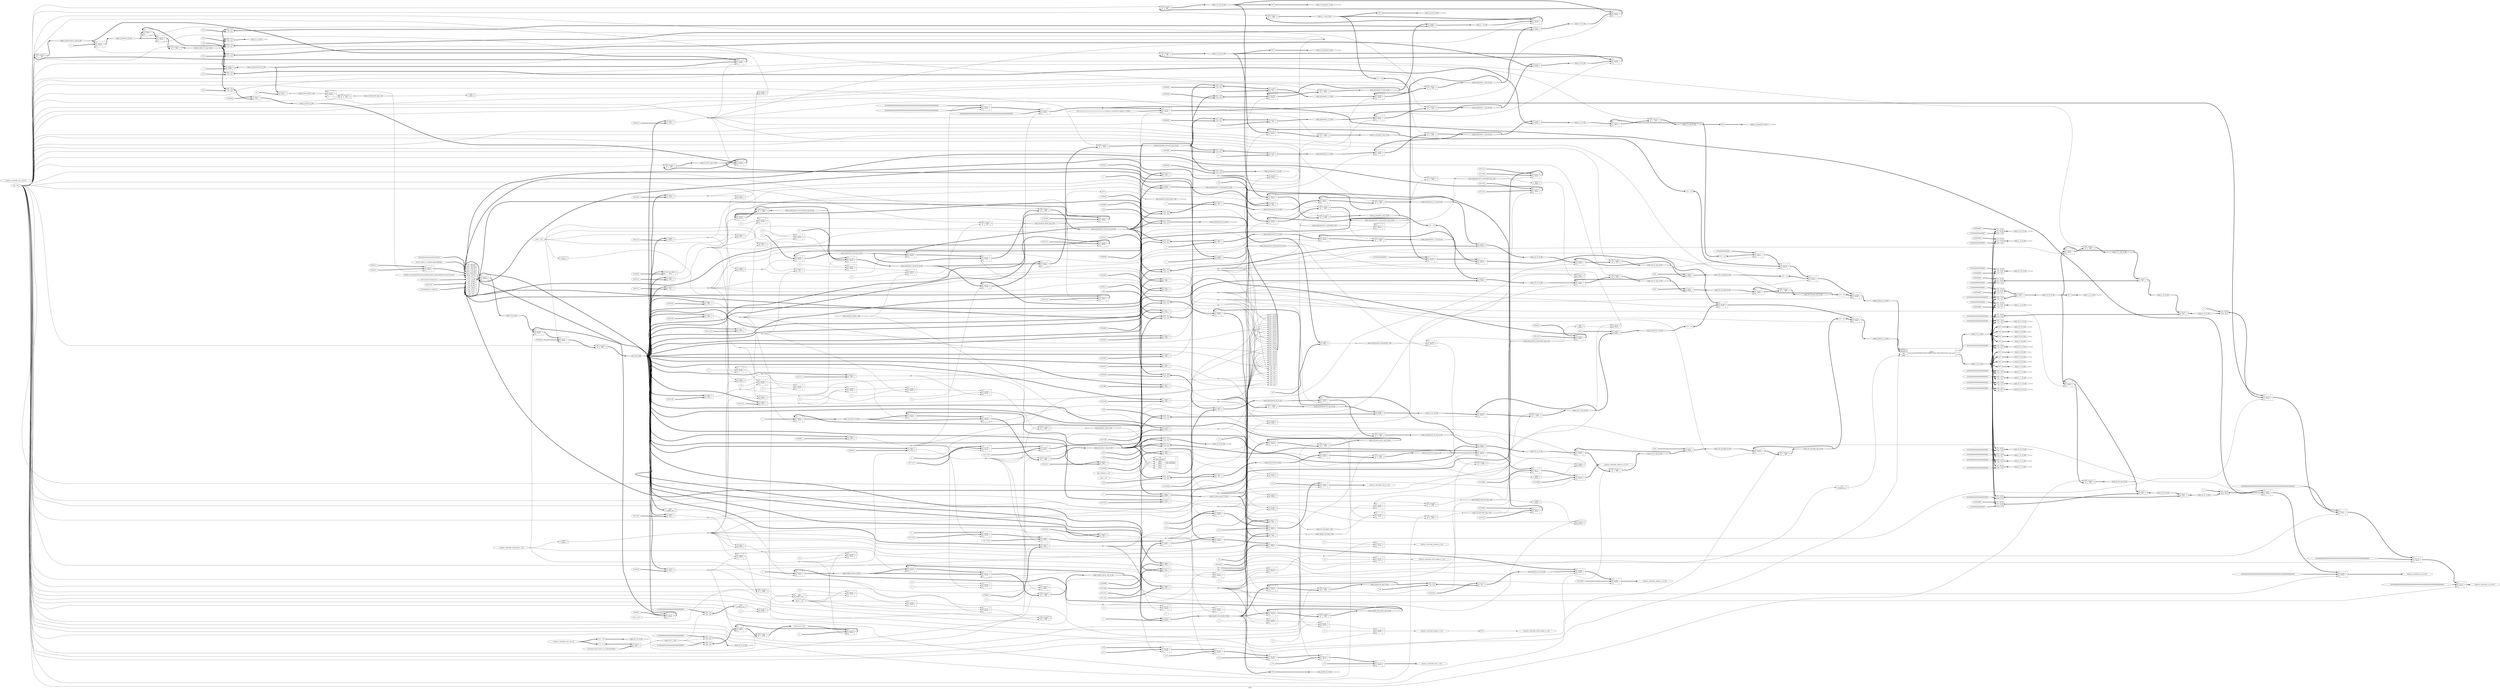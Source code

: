 digraph "main" {
label="main";
rankdir="LR";
remincross=true;
n176 [ shape=octagon, label="clk_1_bit", color="black", fontcolor="black" ];
n177 [ shape=octagon, label="clk1x_follower_1_bit", color="black", fontcolor="black" ];
n178 [ shape=octagon, label="clk2x_1_bit", color="black", fontcolor="black" ];
n179 [ shape=diamond, label="cur_state_6_bit", color="black", fontcolor="black" ];
n180 [ shape=octagon, label="finish_1_bit", color="black", fontcolor="black" ];
n181 [ shape=diamond, label="indata_address_a_14_bit", color="black", fontcolor="black" ];
n182 [ shape=diamond, label="indata_address_b_14_bit", color="black", fontcolor="black" ];
n183 [ shape=diamond, label="indata_out_a_8_bit", color="black", fontcolor="black" ];
n184 [ shape=diamond, label="indata_out_b_8_bit", color="black", fontcolor="black" ];
n185 [ shape=diamond, label="main_28_29_32_bit", color="black", fontcolor="black" ];
n186 [ shape=diamond, label="main_28_30_32_bit", color="black", fontcolor="black" ];
n187 [ shape=diamond, label="main_28_30_reg_32_bit", color="black", fontcolor="black" ];
n188 [ shape=diamond, label="main_28_31_32_bit", color="black", fontcolor="black" ];
n189 [ shape=diamond, label="main_28_31_reg_32_bit", color="black", fontcolor="black" ];
n190 [ shape=diamond, label="main_28_32_32_bit", color="black", fontcolor="black" ];
n191 [ shape=diamond, label="main_28_32_reg_32_bit", color="black", fontcolor="black" ];
n192 [ shape=diamond, label="main_28_33_32_bit", color="black", fontcolor="black" ];
n193 [ shape=diamond, label="main_28_33_reg_32_bit", color="black", fontcolor="black" ];
n194 [ shape=diamond, label="main_28_34_8_bit", color="black", fontcolor="black" ];
n195 [ shape=diamond, label="main_28_35_32_bit", color="black", fontcolor="black" ];
n196 [ shape=diamond, label="main_28_36_8_bit", color="black", fontcolor="black" ];
n197 [ shape=diamond, label="main_28_37_32_bit", color="black", fontcolor="black" ];
n198 [ shape=diamond, label="main_28_38_32_bit", color="black", fontcolor="black" ];
n199 [ shape=diamond, label="main_28_39_32_bit", color="black", fontcolor="black" ];
n200 [ shape=diamond, label="main_28_39_reg_32_bit", color="black", fontcolor="black" ];
n201 [ shape=diamond, label="main_28_40_8_bit", color="black", fontcolor="black" ];
n202 [ shape=diamond, label="main_28_41_32_bit", color="black", fontcolor="black" ];
n203 [ shape=diamond, label="main_28_42_32_bit", color="black", fontcolor="black" ];
n204 [ shape=diamond, label="main_28_43_32_bit", color="black", fontcolor="black" ];
n205 [ shape=diamond, label="main_28_44_8_bit", color="black", fontcolor="black" ];
n206 [ shape=diamond, label="main_28_45_32_bit", color="black", fontcolor="black" ];
n207 [ shape=diamond, label="main_28_46_32_bit", color="black", fontcolor="black" ];
n208 [ shape=diamond, label="main_28_47_32_bit", color="black", fontcolor="black" ];
n209 [ shape=diamond, label="main_28_exitcond3_1_bit", color="black", fontcolor="black" ];
n210 [ shape=diamond, label="main_28_exitcond3_reg_1_bit", color="black", fontcolor="black" ];
n211 [ shape=diamond, label="main_28_indvar1_32_bit", color="black", fontcolor="black" ];
n212 [ shape=diamond, label="main_28_indvar1_reg_32_bit", color="black", fontcolor="black" ];
n213 [ shape=diamond, label="main_28_indvarnext2_32_bit", color="black", fontcolor="black" ];
n214 [ shape=diamond, label="main_28_indvarnext2_reg_32_bit", color="black", fontcolor="black" ];
n215 [ shape=diamond, label="main_28_p102ii10_32_bit", color="black", fontcolor="black" ];
n216 [ shape=diamond, label="main_28_p102ii10_reg_32_bit", color="black", fontcolor="black" ];
n217 [ shape=diamond, label="main_28_p201ii11_32_bit", color="black", fontcolor="black" ];
n218 [ shape=diamond, label="main_28_scevgep_32_bit", color="black", fontcolor="black" ];
n219 [ shape=diamond, label="main_28_scevgep6_32_bit", color="black", fontcolor="black" ];
n220 [ shape=diamond, label="main_28_scevgep6_reg_32_bit", color="black", fontcolor="black" ];
n221 [ shape=diamond, label="main_28_scevgep8_32_bit", color="black", fontcolor="black" ];
n222 [ shape=diamond, label="main_28_scevgep_reg_32_bit", color="black", fontcolor="black" ];
n223 [ shape=diamond, label="main_49_50_32_bit", color="black", fontcolor="black" ];
n224 [ shape=diamond, label="main_49_51_1_bit", color="black", fontcolor="black" ];
n225 [ shape=diamond, label="main_49_52_32_bit", color="black", fontcolor="black" ];
n226 [ shape=diamond, label="main_4_10_8_bit", color="black", fontcolor="black" ];
n227 [ shape=diamond, label="main_4_11_32_bit", color="black", fontcolor="black" ];
n228 [ shape=diamond, label="main_4_12_8_bit", color="black", fontcolor="black" ];
n229 [ shape=diamond, label="main_4_13_32_bit", color="black", fontcolor="black" ];
n230 [ shape=diamond, label="main_4_14_32_bit", color="black", fontcolor="black" ];
n231 [ shape=diamond, label="main_4_15_32_bit", color="black", fontcolor="black" ];
n232 [ shape=diamond, label="main_4_15_reg_32_bit", color="black", fontcolor="black" ];
n233 [ shape=diamond, label="main_4_16_8_bit", color="black", fontcolor="black" ];
n234 [ shape=diamond, label="main_4_17_32_bit", color="black", fontcolor="black" ];
n235 [ shape=diamond, label="main_4_18_32_bit", color="black", fontcolor="black" ];
n236 [ shape=diamond, label="main_4_19_32_bit", color="black", fontcolor="black" ];
n237 [ shape=diamond, label="main_4_20_8_bit", color="black", fontcolor="black" ];
n238 [ shape=diamond, label="main_4_21_32_bit", color="black", fontcolor="black" ];
n239 [ shape=diamond, label="main_4_22_32_bit", color="black", fontcolor="black" ];
n240 [ shape=diamond, label="main_4_23_32_bit", color="black", fontcolor="black" ];
n241 [ shape=diamond, label="main_4_5_32_bit", color="black", fontcolor="black" ];
n242 [ shape=diamond, label="main_4_6_32_bit", color="black", fontcolor="black" ];
n243 [ shape=diamond, label="main_4_6_reg_32_bit", color="black", fontcolor="black" ];
n244 [ shape=diamond, label="main_4_7_32_bit", color="black", fontcolor="black" ];
n245 [ shape=diamond, label="main_4_7_reg_32_bit", color="black", fontcolor="black" ];
n246 [ shape=diamond, label="main_4_8_32_bit", color="black", fontcolor="black" ];
n247 [ shape=diamond, label="main_4_8_reg_32_bit", color="black", fontcolor="black" ];
n248 [ shape=diamond, label="main_4_9_32_bit", color="black", fontcolor="black" ];
n249 [ shape=diamond, label="main_4_9_reg_32_bit", color="black", fontcolor="black" ];
n250 [ shape=diamond, label="main_4_exitcond16_1_bit", color="black", fontcolor="black" ];
n251 [ shape=diamond, label="main_4_exitcond16_reg_1_bit", color="black", fontcolor="black" ];
n252 [ shape=diamond, label="main_4_indvar14_32_bit", color="black", fontcolor="black" ];
n253 [ shape=diamond, label="main_4_indvar14_reg_32_bit", color="black", fontcolor="black" ];
n254 [ shape=diamond, label="main_4_indvarnext15_32_bit", color="black", fontcolor="black" ];
n255 [ shape=diamond, label="main_4_indvarnext15_reg_32_bit", color="black", fontcolor="black" ];
n256 [ shape=diamond, label="main_4_p102ii_32_bit", color="black", fontcolor="black" ];
n257 [ shape=diamond, label="main_4_p102ii_reg_32_bit", color="black", fontcolor="black" ];
n258 [ shape=diamond, label="main_4_p201ii_32_bit", color="black", fontcolor="black" ];
n259 [ shape=diamond, label="main_4_scevgep20_32_bit", color="black", fontcolor="black" ];
n260 [ shape=diamond, label="main_4_scevgep20_reg_32_bit", color="black", fontcolor="black" ];
n261 [ shape=diamond, label="main_4_scevgep21_32_bit", color="black", fontcolor="black" ];
n262 [ shape=diamond, label="main_4_scevgep21_reg_32_bit", color="black", fontcolor="black" ];
n263 [ shape=diamond, label="main_4_scevgep23_32_bit", color="black", fontcolor="black" ];
n264 [ shape=diamond, label="main_lrphi8i_48_32_bit", color="black", fontcolor="black" ];
n265 [ shape=diamond, label="main_lrphi8i_48_reg_32_bit", color="black", fontcolor="black" ];
n266 [ shape=diamond, label="main_lrphi8i_exitcond_1_bit", color="black", fontcolor="black" ];
n267 [ shape=diamond, label="main_lrphi8i_exitcond_reg_1_bit", color="black", fontcolor="black" ];
n268 [ shape=diamond, label="main_lrphi8i_indvar_32_bit", color="black", fontcolor="black" ];
n269 [ shape=diamond, label="main_lrphi8i_indvar_reg_32_bit", color="black", fontcolor="black" ];
n270 [ shape=diamond, label="main_lrphi8i_indvarnext_32_bit", color="black", fontcolor="black" ];
n271 [ shape=diamond, label="main_lrphi8i_indvarnext_reg_32_bit", color="black", fontcolor="black" ];
n272 [ shape=diamond, label="main_lrphi8i_p11i7i_32_bit", color="black", fontcolor="black" ];
n273 [ shape=diamond, label="main_memcpyexiti12_exitcond9_1_bit", color="black", fontcolor="black" ];
n274 [ shape=diamond, label="main_memcpyexiti12_exitcond9_reg_1_bit", color="black", fontcolor="black" ];
n275 [ shape=diamond, label="main_memcpyexiti12_indvarnext5_32_bit", color="black", fontcolor="black" ];
n276 [ shape=diamond, label="main_memcpyexiti12_indvarnext5_reg_32_bit", color="black", fontcolor="black" ];
n277 [ shape=diamond, label="main_memcpyexiti_exitcond24_1_bit", color="black", fontcolor="black" ];
n278 [ shape=diamond, label="main_memcpyexiti_exitcond24_reg_1_bit", color="black", fontcolor="black" ];
n279 [ shape=diamond, label="main_memcpyexiti_indvarnext19_32_bit", color="black", fontcolor="black" ];
n280 [ shape=diamond, label="main_memcpyexiti_indvarnext19_reg_32_bit", color="black", fontcolor="black" ];
n281 [ shape=diamond, label="main_preheaderi8_24_32_bit", color="black", fontcolor="black" ];
n282 [ shape=diamond, label="main_preheaderi8_24_reg_32_bit", color="black", fontcolor="black" ];
n283 [ shape=diamond, label="main_preheaderi8_25_32_bit", color="black", fontcolor="black" ];
n284 [ shape=diamond, label="main_preheaderi8_25_reg_32_bit", color="black", fontcolor="black" ];
n285 [ shape=diamond, label="main_preheaderi8_26_32_bit", color="black", fontcolor="black" ];
n286 [ shape=diamond, label="main_preheaderi8_26_reg_32_bit", color="black", fontcolor="black" ];
n287 [ shape=diamond, label="main_preheaderi8_27_32_bit", color="black", fontcolor="black" ];
n288 [ shape=diamond, label="main_preheaderi8_27_reg_32_bit", color="black", fontcolor="black" ];
n289 [ shape=diamond, label="main_preheaderi8_indvar4_32_bit", color="black", fontcolor="black" ];
n290 [ shape=diamond, label="main_preheaderi8_indvar4_reg_32_bit", color="black", fontcolor="black" ];
n291 [ shape=diamond, label="main_preheaderi_0_32_bit", color="black", fontcolor="black" ];
n292 [ shape=diamond, label="main_preheaderi_0_reg_32_bit", color="black", fontcolor="black" ];
n293 [ shape=diamond, label="main_preheaderi_1_32_bit", color="black", fontcolor="black" ];
n294 [ shape=diamond, label="main_preheaderi_1_reg_32_bit", color="black", fontcolor="black" ];
n295 [ shape=diamond, label="main_preheaderi_2_32_bit", color="black", fontcolor="black" ];
n296 [ shape=diamond, label="main_preheaderi_2_reg_32_bit", color="black", fontcolor="black" ];
n297 [ shape=diamond, label="main_preheaderi_3_32_bit", color="black", fontcolor="black" ];
n298 [ shape=diamond, label="main_preheaderi_3_reg_32_bit", color="black", fontcolor="black" ];
n299 [ shape=diamond, label="main_preheaderi_indvar18_32_bit", color="black", fontcolor="black" ];
n300 [ shape=diamond, label="main_preheaderi_indvar18_reg_32_bit", color="black", fontcolor="black" ];
n301 [ shape=octagon, label="memory_controller_address_a_32_bit", color="black", fontcolor="black" ];
n302 [ shape=octagon, label="memory_controller_address_b_32_bit", color="black", fontcolor="black" ];
n303 [ shape=octagon, label="memory_controller_enable_a_1_bit", color="black", fontcolor="black" ];
n304 [ shape=octagon, label="memory_controller_enable_b_1_bit", color="black", fontcolor="black" ];
n305 [ shape=octagon, label="memory_controller_in_a_64_bit", color="black", fontcolor="black" ];
n306 [ shape=octagon, label="memory_controller_in_b_64_bit", color="black", fontcolor="black" ];
n307 [ shape=octagon, label="memory_controller_out_a_64_bit", color="black", fontcolor="black" ];
n308 [ shape=octagon, label="memory_controller_out_b_64_bit", color="black", fontcolor="black" ];
n309 [ shape=octagon, label="memory_controller_size_a_2_bit", color="black", fontcolor="black" ];
n310 [ shape=octagon, label="memory_controller_size_b_2_bit", color="black", fontcolor="black" ];
n311 [ shape=octagon, label="memory_controller_waitrequest_1_bit", color="black", fontcolor="black" ];
n312 [ shape=octagon, label="memory_controller_write_enable_a_1_bit", color="black", fontcolor="black" ];
n313 [ shape=octagon, label="memory_controller_write_enable_b_1_bit", color="black", fontcolor="black" ];
n314 [ shape=diamond, label="next_state_6_bit", color="black", fontcolor="black" ];
n315 [ shape=octagon, label="reset_1_bit", color="black", fontcolor="black" ];
n316 [ shape=octagon, label="return_val_32_bit", color="black", fontcolor="black" ];
n317 [ shape=diamond, label="sha_transform_finish_1_bit", color="black", fontcolor="black" ];
n318 [ shape=diamond, label="sha_transform_finish_final_1_bit", color="black", fontcolor="black" ];
n319 [ shape=diamond, label="sha_transform_finish_reg_1_bit", color="black", fontcolor="black" ];
n320 [ shape=diamond, label="sha_transform_start_1_bit", color="black", fontcolor="black" ];
n321 [ shape=octagon, label="start_1_bit", color="black", fontcolor="black" ];
v1 [ label="2'00" ];
c325 [ shape=record, label="{{<p322> A|<p323> B}|$217\n$add|{<p324> Y}}" ];
x0 [ shape=record, style=rounded, label="<s1> 29:0 - 31:2 |<s0> 1:0 - 1:0 " ];
x0:e -> c325:p323:w [arrowhead=odiamond, arrowtail=odiamond, dir=both, color="black", style="setlinewidth(3)", label=""];
v3 [ label="2'00" ];
c326 [ shape=record, label="{{<p322> A|<p323> B}|$234\n$add|{<p324> Y}}" ];
x2 [ shape=record, style=rounded, label="<s1> 29:0 - 31:2 |<s0> 1:0 - 1:0 " ];
x2:e -> c326:p323:w [arrowhead=odiamond, arrowtail=odiamond, dir=both, color="black", style="setlinewidth(3)", label=""];
v4 [ label="1" ];
c327 [ shape=record, label="{{<p322> A|<p323> B}|$364\n$add|{<p324> Y}}" ];
v5 [ label="1" ];
c328 [ shape=record, label="{{<p322> A|<p323> B}|$380\n$add|{<p324> Y}}" ];
v7 [ label="2'00" ];
c329 [ shape=record, label="{{<p322> A|<p323> B}|$478\n$add|{<p324> Y}}" ];
x6 [ shape=record, style=rounded, label="<s1> 29:0 - 31:2 |<s0> 1:0 - 1:0 " ];
x6:e -> c329:p323:w [arrowhead=odiamond, arrowtail=odiamond, dir=both, color="black", style="setlinewidth(3)", label=""];
v8 [ label="8192" ];
c330 [ shape=record, label="{{<p322> A|<p323> B}|$487\n$add|{<p324> Y}}" ];
v10 [ label="2'00" ];
c331 [ shape=record, label="{{<p322> A|<p323> B}|$496\n$add|{<p324> Y}}" ];
x9 [ shape=record, style=rounded, label="<s1> 29:0 - 31:2 |<s0> 1:0 - 1:0 " ];
x9:e -> c331:p323:w [arrowhead=odiamond, arrowtail=odiamond, dir=both, color="black", style="setlinewidth(3)", label=""];
v11 [ label="8192" ];
c332 [ shape=record, label="{{<p322> A|<p323> B}|$505\n$add|{<p324> Y}}" ];
v13 [ label="2'00" ];
c333 [ shape=record, label="{{<p322> A|<p323> B}|$514\n$add|{<p324> Y}}" ];
x12 [ shape=record, style=rounded, label="<s1> 29:0 - 31:2 |<s0> 1:0 - 1:0 " ];
x12:e -> c333:p323:w [arrowhead=odiamond, arrowtail=odiamond, dir=both, color="black", style="setlinewidth(3)", label=""];
v14 [ label="8192" ];
c334 [ shape=record, label="{{<p322> A|<p323> B}|$523\n$add|{<p324> Y}}" ];
v16 [ label="2'00" ];
c335 [ shape=record, label="{{<p322> A|<p323> B}|$532\n$add|{<p324> Y}}" ];
x15 [ shape=record, style=rounded, label="<s1> 29:0 - 31:2 |<s0> 1:0 - 1:0 " ];
x15:e -> c335:p323:w [arrowhead=odiamond, arrowtail=odiamond, dir=both, color="black", style="setlinewidth(3)", label=""];
v17 [ label="8192" ];
c336 [ shape=record, label="{{<p322> A|<p323> B}|$541\n$add|{<p324> Y}}" ];
v18 [ label="1" ];
c337 [ shape=record, label="{{<p322> A|<p323> B}|$663\n$add|{<p324> Y}}" ];
v19 [ label="1" ];
c338 [ shape=record, label="{{<p322> A|<p323> B}|$679\n$add|{<p324> Y}}" ];
v20 [ label="1" ];
c339 [ shape=record, label="{{<p322> A|<p323> B}|$716\n$add|{<p324> Y}}" ];
v22 [ label="2'00" ];
c340 [ shape=record, label="{{<p322> A|<p323> B}|$183\n$add|{<p324> Y}}" ];
x21 [ shape=record, style=rounded, label="<s1> 29:0 - 31:2 |<s0> 1:0 - 1:0 " ];
x21:e -> c340:p323:w [arrowhead=odiamond, arrowtail=odiamond, dir=both, color="black", style="setlinewidth(3)", label=""];
v24 [ label="2'00" ];
c341 [ shape=record, label="{{<p322> A|<p323> B}|$200\n$add|{<p324> Y}}" ];
x23 [ shape=record, style=rounded, label="<s1> 29:0 - 31:2 |<s0> 1:0 - 1:0 " ];
x23:e -> c341:p323:w [arrowhead=odiamond, arrowtail=odiamond, dir=both, color="black", style="setlinewidth(3)", label=""];
c342 [ shape=record, label="{{<p322> A|<p323> B}|$398\n$and|{<p324> Y}}" ];
c343 [ shape=record, label="{{<p322> A|<p323> B}|$409\n$and|{<p324> Y}}" ];
c344 [ shape=record, label="{{<p322> A|<p323> B}|$411\n$and|{<p324> Y}}" ];
c345 [ shape=record, label="{{<p322> A|<p323> B}|$451\n$and|{<p324> Y}}" ];
c346 [ shape=record, label="{{<p322> A|<p323> B}|$462\n$and|{<p324> Y}}" ];
c347 [ shape=record, label="{{<p322> A|<p323> B}|$464\n$and|{<p324> Y}}" ];
c348 [ shape=record, label="{{<p322> A|<p323> B}|$697\n$and|{<p324> Y}}" ];
c349 [ shape=record, label="{{<p322> A|<p323> B}|$708\n$and|{<p324> Y}}" ];
c350 [ shape=record, label="{{<p322> A|<p323> B}|$710\n$and|{<p324> Y}}" ];
c351 [ shape=record, label="{{<p322> A|<p323> B}|$107\n$and|{<p324> Y}}" ];
c352 [ shape=record, label="{{<p322> A|<p323> B}|$114\n$and|{<p324> Y}}" ];
c353 [ shape=record, label="{{<p322> A|<p323> B}|$116\n$and|{<p324> Y}}" ];
c354 [ shape=record, label="{{<p322> A|<p323> B}|$156\n$and|{<p324> Y}}" ];
c355 [ shape=record, label="{{<p322> A|<p323> B}|$167\n$and|{<p324> Y}}" ];
c356 [ shape=record, label="{{<p322> A|<p323> B}|$169\n$and|{<p324> Y}}" ];
v25 [ label="6'000110" ];
c357 [ shape=record, label="{{<p322> A|<p323> B}|$202\n$eq|{<p324> Y}}" ];
v26 [ label="6'000111" ];
c358 [ shape=record, label="{{<p322> A|<p323> B}|$211\n$eq|{<p324> Y}}" ];
v27 [ label="6'001000" ];
c359 [ shape=record, label="{{<p322> A|<p323> B}|$261\n$eq|{<p324> Y}}" ];
v28 [ label="6'001001" ];
c360 [ shape=record, label="{{<p322> A|<p323> B}|$305\n$eq|{<p324> Y}}" ];
v29 [ label="16" ];
c361 [ shape=record, label="{{<p322> A|<p323> B}|$372\n$eq|{<p324> Y}}" ];
v30 [ label="6'001011" ];
c362 [ shape=record, label="{{<p322> A|<p323> B}|$382\n$eq|{<p324> Y}}" ];
v31 [ label="128" ];
c363 [ shape=record, label="{{<p322> A|<p323> B}|$388\n$eq|{<p324> Y}}" ];
v32 [ label="6'001110" ];
c364 [ shape=record, label="{{<p322> A|<p323> B}|$396\n$eq|{<p324> Y}}" ];
c365 [ shape=record, label="{{<p322> A}|$397\n$not|{<p324> Y}}" ];
v33 [ label="6'010111" ];
c366 [ shape=record, label="{{<p322> A|<p323> B}|$407\n$eq|{<p324> Y}}" ];
c367 [ shape=record, label="{{<p322> A}|$410\n$not|{<p324> Y}}" ];
v34 [ label="6'001111" ];
c368 [ shape=record, label="{{<p322> A|<p323> B}|$419\n$eq|{<p324> Y}}" ];
v35 [ label="6'010100" ];
c369 [ shape=record, label="{{<p322> A|<p323> B}|$460\n$eq|{<p324> Y}}" ];
c370 [ shape=record, label="{{<p322> A}|$463\n$not|{<p324> Y}}" ];
v36 [ label="6'010000" ];
c371 [ shape=record, label="{{<p322> A|<p323> B}|$472\n$eq|{<p324> Y}}" ];
v37 [ label="6'010001" ];
c372 [ shape=record, label="{{<p322> A|<p323> B}|$490\n$eq|{<p324> Y}}" ];
v38 [ label="6'010010" ];
c373 [ shape=record, label="{{<p322> A|<p323> B}|$560\n$eq|{<p324> Y}}" ];
v39 [ label="6'010011" ];
c374 [ shape=record, label="{{<p322> A|<p323> B}|$604\n$eq|{<p324> Y}}" ];
v40 [ label="16" ];
c375 [ shape=record, label="{{<p322> A|<p323> B}|$671\n$eq|{<p324> Y}}" ];
v41 [ label="6'010101" ];
c376 [ shape=record, label="{{<p322> A|<p323> B}|$681\n$eq|{<p324> Y}}" ];
v42 [ label="128" ];
c377 [ shape=record, label="{{<p322> A|<p323> B}|$687\n$eq|{<p324> Y}}" ];
v43 [ label="6'011001" ];
c378 [ shape=record, label="{{<p322> A|<p323> B}|$695\n$eq|{<p324> Y}}" ];
v44 [ label="6'011100" ];
c379 [ shape=record, label="{{<p322> A|<p323> B}|$706\n$eq|{<p324> Y}}" ];
c380 [ shape=record, label="{{<p322> A}|$709\n$not|{<p324> Y}}" ];
v45 [ label="6'011010" ];
c381 [ shape=record, label="{{<p322> A|<p323> B}|$718\n$eq|{<p324> Y}}" ];
v46 [ label="6'011011" ];
c382 [ shape=record, label="{{<p322> A|<p323> B}|$727\n$eq|{<p324> Y}}" ];
v47 [ label="13" ];
c383 [ shape=record, label="{{<p322> A|<p323> B}|$741\n$eq|{<p324> Y}}" ];
v48 [ label="6'100010" ];
c384 [ shape=record, label="{{<p322> A|<p323> B}|$750\n$eq|{<p324> Y}}" ];
v50 [ label="32'10101101011100111111100100100010" ];
c385 [ shape=record, label="{{<p322> A|<p323> B}|$756\n$eq|{<p324> Y}}" ];
x49 [ shape=record, style=rounded, label="<s0> 31:0 - 31:0 " ];
x49:e -> c385:p322:w [arrowhead=odiamond, arrowtail=odiamond, dir=both, color="black", style="setlinewidth(3)", label=""];
v51 [ label="6'001100" ];
c386 [ shape=record, label="{{<p322> A|<p323> B}|$802\n$eq|{<p324> Y}}" ];
v52 [ label="6'010110" ];
c387 [ shape=record, label="{{<p322> A|<p323> B}|$808\n$eq|{<p324> Y}}" ];
v53 [ label="6'011110" ];
c388 [ shape=record, label="{{<p322> A|<p323> B}|$811\n$eq|{<p324> Y}}" ];
v54 [ label="6'011111" ];
c389 [ shape=record, label="{{<p322> A|<p323> B}|$814\n$eq|{<p324> Y}}" ];
c390 [ shape=record, label="{{<p322> A}|$842\n$logic_not|{<p324> Y}}" ];
v55 [ label="6'000001" ];
c391 [ shape=record, label="{{<p322> A|<p323> B}|$854\n$eq|{<p324> Y}}" ];
v56 [ label="6'000010" ];
c392 [ shape=record, label="{{<p322> A|<p323> B}|$855\n$eq|{<p324> Y}}" ];
v57 [ label="6'000011" ];
c393 [ shape=record, label="{{<p322> A|<p323> B}|$856\n$eq|{<p324> Y}}" ];
v58 [ label="6'011000" ];
c394 [ shape=record, label="{{<p322> A|<p323> B}|$858\n$eq|{<p324> Y}}" ];
v59 [ label="6'011101" ];
c395 [ shape=record, label="{{<p322> A|<p323> B}|$860\n$eq|{<p324> Y}}" ];
v60 [ label="6'100000" ];
c396 [ shape=record, label="{{<p322> A|<p323> B}|$903\n$eq|{<p324> Y}}" ];
c397 [ shape=record, label="{{<p322> A}|$77\n$not|{<p324> Y}}" ];
c398 [ shape=record, label="{{<p322> A}|$90\n$not|{<p324> Y}}" ];
c399 [ shape=record, label="{{<p322> A}|$96\n$not|{<p324> Y}}" ];
v61 [ label="6'000100" ];
c400 [ shape=record, label="{{<p322> A|<p323> B}|$101\n$eq|{<p324> Y}}" ];
v62 [ label="6'001101" ];
c401 [ shape=record, label="{{<p322> A|<p323> B}|$112\n$eq|{<p324> Y}}" ];
v63 [ label="6'000101" ];
c402 [ shape=record, label="{{<p322> A|<p323> B}|$124\n$eq|{<p324> Y}}" ];
v64 [ label="6'001010" ];
c403 [ shape=record, label="{{<p322> A|<p323> B}|$165\n$eq|{<p324> Y}}" ];
v65 [ label="1'x" ];
c404 [ shape=record, label="{{<p322> A|<p323> B}|$768\n$eqx|{<p324> Y}}" ];
c405 [ shape=record, label="{{<p322> A|<p323> B}|$80\n$logic_and|{<p324> Y}}" ];
c406 [ shape=record, label="{{<p322> A}|$73\n$logic_not|{<p324> Y}}" ];
v66 [ label="25165824" ];
v68 [ label="2'00" ];
c407 [ shape=record, label="{{<p322> A|<p323> B}|$252\n$or|{<p324> Y}}" ];
x67 [ shape=record, style=rounded, label="<s1> 29:0 - 31:2 |<s0> 1:0 - 1:0 " ];
x67:e -> c407:p323:w [arrowhead=odiamond, arrowtail=odiamond, dir=both, color="black", style="setlinewidth(3)", label=""];
v70 [ label="16'0000000000000000" ];
v71 [ label="8'00000000" ];
v73 [ label="24'000000000000000000000000" ];
c408 [ shape=record, label="{{<p322> A|<p323> B}|$296\n$or|{<p324> Y}}" ];
x69 [ shape=record, style=rounded, label="<s2> 15:0 - 31:16 |<s1> 7:0 - 15:8 |<s0> 7:0 - 7:0 " ];
x69:e -> c408:p322:w [arrowhead=odiamond, arrowtail=odiamond, dir=both, color="black", style="setlinewidth(3)", label=""];
x72 [ shape=record, style=rounded, label="<s1> 23:0 - 31:8 |<s0> 7:0 - 7:0 " ];
x72:e -> c408:p323:w [arrowhead=odiamond, arrowtail=odiamond, dir=both, color="black", style="setlinewidth(3)", label=""];
v75 [ label="8'00000000" ];
v76 [ label="16'0000000000000000" ];
c409 [ shape=record, label="{{<p322> A|<p323> B}|$326\n$or|{<p324> Y}}" ];
x74 [ shape=record, style=rounded, label="<s2> 7:0 - 31:24 |<s1> 7:0 - 23:16 |<s0> 15:0 - 15:0 " ];
x74:e -> c409:p323:w [arrowhead=odiamond, arrowtail=odiamond, dir=both, color="black", style="setlinewidth(3)", label=""];
v78 [ label="24'000000000000000000000000" ];
c410 [ shape=record, label="{{<p322> A|<p323> B}|$356\n$or|{<p324> Y}}" ];
x77 [ shape=record, style=rounded, label="<s1> 7:0 - 31:24 |<s0> 23:0 - 23:0 " ];
x77:e -> c410:p323:w [arrowhead=odiamond, arrowtail=odiamond, dir=both, color="black", style="setlinewidth(3)", label=""];
v80 [ label="6'000000" ];
v81 [ label="1" ];
c411 [ shape=record, label="{{<p322> A|<p323> B}|$425\n$or|{<p324> Y}}" ];
x79 [ shape=record, style=rounded, label="<s1> 25:0 - 31:6 |<s0> 5:0 - 5:0 " ];
x79:e -> c411:p322:w [arrowhead=odiamond, arrowtail=odiamond, dir=both, color="black", style="setlinewidth(3)", label=""];
v83 [ label="6'000000" ];
v84 [ label="2" ];
c412 [ shape=record, label="{{<p322> A|<p323> B}|$433\n$or|{<p324> Y}}" ];
x82 [ shape=record, style=rounded, label="<s1> 25:0 - 31:6 |<s0> 5:0 - 5:0 " ];
x82:e -> c412:p322:w [arrowhead=odiamond, arrowtail=odiamond, dir=both, color="black", style="setlinewidth(3)", label=""];
v86 [ label="6'000000" ];
v87 [ label="3" ];
c413 [ shape=record, label="{{<p322> A|<p323> B}|$441\n$or|{<p324> Y}}" ];
x85 [ shape=record, style=rounded, label="<s1> 25:0 - 31:6 |<s0> 5:0 - 5:0 " ];
x85:e -> c413:p322:w [arrowhead=odiamond, arrowtail=odiamond, dir=both, color="black", style="setlinewidth(3)", label=""];
v88 [ label="25165824" ];
v90 [ label="2'00" ];
c414 [ shape=record, label="{{<p322> A|<p323> B}|$551\n$or|{<p324> Y}}" ];
x89 [ shape=record, style=rounded, label="<s1> 29:0 - 31:2 |<s0> 1:0 - 1:0 " ];
x89:e -> c414:p323:w [arrowhead=odiamond, arrowtail=odiamond, dir=both, color="black", style="setlinewidth(3)", label=""];
v92 [ label="8'00000000" ];
v93 [ label="16'0000000000000000" ];
c415 [ shape=record, label="{{<p322> A|<p323> B}|$625\n$or|{<p324> Y}}" ];
x91 [ shape=record, style=rounded, label="<s2> 7:0 - 31:24 |<s1> 7:0 - 23:16 |<s0> 15:0 - 15:0 " ];
x91:e -> c415:p323:w [arrowhead=odiamond, arrowtail=odiamond, dir=both, color="black", style="setlinewidth(3)", label=""];
v95 [ label="24'000000000000000000000000" ];
c416 [ shape=record, label="{{<p322> A|<p323> B}|$655\n$or|{<p324> Y}}" ];
x94 [ shape=record, style=rounded, label="<s1> 7:0 - 31:24 |<s0> 23:0 - 23:0 " ];
x94:e -> c416:p323:w [arrowhead=odiamond, arrowtail=odiamond, dir=both, color="black", style="setlinewidth(3)", label=""];
v96 [ label="25165824" ];
v98 [ label="2'00" ];
c417 [ shape=record, label="{{<p322> A|<p323> B}|$725\n$or|{<p324> Y}}" ];
x97 [ shape=record, style=rounded, label="<s1> 29:0 - 31:2 |<s0> 1:0 - 1:0 " ];
x97:e -> c417:p323:w [arrowhead=odiamond, arrowtail=odiamond, dir=both, color="black", style="setlinewidth(3)", label=""];
c418 [ shape=record, label="{{<p322> A|<p323> B}|$820\n$or|{<p324> Y}}" ];
c419 [ shape=record, label="{{<p322> A|<p323> B}|$826\n$or|{<p324> Y}}" ];
c420 [ shape=record, label="{{<p322> A|<p323> B}|$832\n$or|{<p324> Y}}" ];
v100 [ label="6'000000" ];
v101 [ label="1" ];
c421 [ shape=record, label="{{<p322> A|<p323> B}|$130\n$or|{<p324> Y}}" ];
x99 [ shape=record, style=rounded, label="<s1> 25:0 - 31:6 |<s0> 5:0 - 5:0 " ];
x99:e -> c421:p322:w [arrowhead=odiamond, arrowtail=odiamond, dir=both, color="black", style="setlinewidth(3)", label=""];
v103 [ label="6'000000" ];
v104 [ label="2" ];
c422 [ shape=record, label="{{<p322> A|<p323> B}|$138\n$or|{<p324> Y}}" ];
x102 [ shape=record, style=rounded, label="<s1> 25:0 - 31:6 |<s0> 5:0 - 5:0 " ];
x102:e -> c422:p322:w [arrowhead=odiamond, arrowtail=odiamond, dir=both, color="black", style="setlinewidth(3)", label=""];
v106 [ label="6'000000" ];
v107 [ label="3" ];
c423 [ shape=record, label="{{<p322> A|<p323> B}|$146\n$or|{<p324> Y}}" ];
x105 [ shape=record, style=rounded, label="<s1> 25:0 - 31:6 |<s0> 5:0 - 5:0 " ];
x105:e -> c423:p322:w [arrowhead=odiamond, arrowtail=odiamond, dir=both, color="black", style="setlinewidth(3)", label=""];
c427 [ shape=record, label="{{<p424> CLK|<p425> D}|$2297\n$dff|{<p426> Q}}" ];
c428 [ shape=record, label="{{<p424> CLK|<p425> D}|$2299\n$dff|{<p426> Q}}" ];
c429 [ shape=record, label="{{<p424> CLK|<p425> D}|$2300\n$dff|{<p426> Q}}" ];
c430 [ shape=record, label="{{<p424> CLK|<p425> D}|$2301\n$dff|{<p426> Q}}" ];
c431 [ shape=record, label="{{<p424> CLK|<p425> D}|$2302\n$dff|{<p426> Q}}" ];
c432 [ shape=record, label="{{<p424> CLK|<p425> D}|$2303\n$dff|{<p426> Q}}" ];
c433 [ shape=record, label="{{<p424> CLK|<p425> D}|$2309\n$dff|{<p426> Q}}" ];
c434 [ shape=record, label="{{<p424> CLK|<p425> D}|$2318\n$dff|{<p426> Q}}" ];
c435 [ shape=record, label="{{<p424> CLK|<p425> D}|$2319\n$dff|{<p426> Q}}" ];
c436 [ shape=record, label="{{<p424> CLK|<p425> D}|$2320\n$dff|{<p426> Q}}" ];
c437 [ shape=record, label="{{<p424> CLK|<p425> D}|$2321\n$dff|{<p426> Q}}" ];
c438 [ shape=record, label="{{<p424> CLK|<p425> D}|$2322\n$dff|{<p426> Q}}" ];
c439 [ shape=record, label="{{<p424> CLK|<p425> D}|$2323\n$dff|{<p426> Q}}" ];
c440 [ shape=record, label="{{<p424> CLK|<p425> D}|$2324\n$dff|{<p426> Q}}" ];
c441 [ shape=record, label="{{<p424> CLK|<p425> D}|$2325\n$dff|{<p426> Q}}" ];
c442 [ shape=record, label="{{<p424> CLK|<p425> D}|$2326\n$dff|{<p426> Q}}" ];
c443 [ shape=record, label="{{<p424> CLK|<p425> D}|$2327\n$dff|{<p426> Q}}" ];
c444 [ shape=record, label="{{<p424> CLK|<p425> D}|$2329\n$dff|{<p426> Q}}" ];
c445 [ shape=record, label="{{<p424> CLK|<p425> D}|$2331\n$dff|{<p426> Q}}" ];
c446 [ shape=record, label="{{<p424> CLK|<p425> D}|$2333\n$dff|{<p426> Q}}" ];
c447 [ shape=record, label="{{<p424> CLK|<p425> D}|$2334\n$dff|{<p426> Q}}" ];
c448 [ shape=record, label="{{<p424> CLK|<p425> D}|$2335\n$dff|{<p426> Q}}" ];
c449 [ shape=record, label="{{<p424> CLK|<p425> D}|$2336\n$dff|{<p426> Q}}" ];
c450 [ shape=record, label="{{<p424> CLK|<p425> D}|$2337\n$dff|{<p426> Q}}" ];
c451 [ shape=record, label="{{<p424> CLK|<p425> D}|$2343\n$dff|{<p426> Q}}" ];
c452 [ shape=record, label="{{<p424> CLK|<p425> D}|$2352\n$dff|{<p426> Q}}" ];
c453 [ shape=record, label="{{<p424> CLK|<p425> D}|$2353\n$dff|{<p426> Q}}" ];
c454 [ shape=record, label="{{<p424> CLK|<p425> D}|$2354\n$dff|{<p426> Q}}" ];
c455 [ shape=record, label="{{<p424> CLK|<p425> D}|$2355\n$dff|{<p426> Q}}" ];
c456 [ shape=record, label="{{<p424> CLK|<p425> D}|$2356\n$dff|{<p426> Q}}" ];
c457 [ shape=record, label="{{<p424> CLK|<p425> D}|$2357\n$dff|{<p426> Q}}" ];
c458 [ shape=record, label="{{<p424> CLK|<p425> D}|$2359\n$dff|{<p426> Q}}" ];
c459 [ shape=record, label="{{<p424> CLK|<p425> D}|$2360\n$dff|{<p426> Q}}" ];
c460 [ shape=record, label="{{<p424> CLK|<p425> D}|$2364\n$dff|{<p426> Q}}" ];
c461 [ shape=record, label="{{<p424> CLK|<p425> D}|$2365\n$dff|{<p426> Q}}" ];
c462 [ shape=record, label="{{<p424> CLK|<p425> D}|$2366\n$dff|{<p426> Q}}" ];
c463 [ shape=record, label="{{<p424> CLK|<p425> D}|$2367\n$dff|{<p426> Q}}" ];
c464 [ shape=record, label="{{<p424> CLK|<p425> D}|$2368\n$dff|{<p426> Q}}" ];
c465 [ shape=record, label="{{<p424> CLK|<p425> D}|$2369\n$dff|{<p426> Q}}" ];
c466 [ shape=record, label="{{<p424> CLK|<p425> D}|$2370\n$dff|{<p426> Q}}" ];
c467 [ shape=record, label="{{<p424> CLK|<p425> D}|$2371\n$dff|{<p426> Q}}" ];
c468 [ shape=record, label="{{<p424> CLK|<p425> D}|$2372\n$dff|{<p426> Q}}" ];
c469 [ shape=record, label="{{<p424> CLK|<p425> D}|$2373\n$dff|{<p426> Q}}" ];
c470 [ shape=record, label="{{<p424> CLK|<p425> D}|$2374\n$dff|{<p426> Q}}" ];
c471 [ shape=record, label="{{<p424> CLK|<p425> D}|$2375\n$dff|{<p426> Q}}" ];
c472 [ shape=record, label="{{<p424> CLK|<p425> D}|$2377\n$dff|{<p426> Q}}" ];
c474 [ shape=record, label="{{<p322> A|<p323> B|<p473> S}|$1326\n$mux|{<p324> Y}}" ];
c475 [ shape=record, label="{{<p322> A|<p323> B|<p473> S}|$1332\n$mux|{<p324> Y}}" ];
c476 [ shape=record, label="{{<p322> A|<p323> B|<p473> S}|$1335\n$mux|{<p324> Y}}" ];
c477 [ shape=record, label="{{<p322> A|<p323> B|<p473> S}|$1338\n$mux|{<p324> Y}}" ];
c478 [ shape=record, label="{{<p322> A|<p323> B|<p473> S}|$1341\n$mux|{<p324> Y}}" ];
c479 [ shape=record, label="{{<p322> A|<p323> B|<p473> S}|$1344\n$mux|{<p324> Y}}" ];
c480 [ shape=record, label="{{<p322> A|<p323> B|<p473> S}|$1362\n$mux|{<p324> Y}}" ];
c481 [ shape=record, label="{{<p322> A|<p323> B|<p473> S}|$1389\n$mux|{<p324> Y}}" ];
c482 [ shape=record, label="{{<p322> A|<p323> B|<p473> S}|$1392\n$mux|{<p324> Y}}" ];
c483 [ shape=record, label="{{<p322> A|<p323> B|<p473> S}|$1395\n$mux|{<p324> Y}}" ];
c484 [ shape=record, label="{{<p322> A|<p323> B|<p473> S}|$1398\n$mux|{<p324> Y}}" ];
v108 [ label="0" ];
c485 [ shape=record, label="{{<p322> A|<p323> B|<p473> S}|$1401\n$mux|{<p324> Y}}" ];
c486 [ shape=record, label="{{<p322> A|<p323> B|<p473> S}|$1404\n$mux|{<p324> Y}}" ];
c487 [ shape=record, label="{{<p322> A|<p323> B|<p473> S}|$1407\n$mux|{<p324> Y}}" ];
v110 [ label="6'000000" ];
c488 [ shape=record, label="{{<p322> A|<p323> B|<p473> S}|$1410\n$mux|{<p324> Y}}" ];
x109 [ shape=record, style=rounded, label="<s1> 25:0 - 31:6 |<s0> 5:0 - 5:0 " ];
x109:e -> c488:p323:w [arrowhead=odiamond, arrowtail=odiamond, dir=both, color="black", style="setlinewidth(3)", label=""];
c489 [ shape=record, label="{{<p322> A|<p323> B|<p473> S}|$1413\n$mux|{<p324> Y}}" ];
c490 [ shape=record, label="{{<p322> A|<p323> B|<p473> S}|$1416\n$mux|{<p324> Y}}" ];
c491 [ shape=record, label="{{<p322> A|<p323> B|<p473> S}|$1419\n$mux|{<p324> Y}}" ];
v111 [ label="0" ];
c492 [ shape=record, label="{{<p322> A|<p323> B|<p473> S}|$1422\n$mux|{<p324> Y}}" ];
c493 [ shape=record, label="{{<p322> A|<p323> B|<p473> S}|$1425\n$mux|{<p324> Y}}" ];
c494 [ shape=record, label="{{<p322> A|<p323> B|<p473> S}|$1428\n$mux|{<p324> Y}}" ];
c495 [ shape=record, label="{{<p322> A|<p323> B|<p473> S}|$1434\n$mux|{<p324> Y}}" ];
c496 [ shape=record, label="{{<p322> A|<p323> B|<p473> S}|$1440\n$mux|{<p324> Y}}" ];
c497 [ shape=record, label="{{<p322> A|<p323> B|<p473> S}|$1446\n$mux|{<p324> Y}}" ];
c498 [ shape=record, label="{{<p322> A|<p323> B|<p473> S}|$1449\n$mux|{<p324> Y}}" ];
c499 [ shape=record, label="{{<p322> A|<p323> B|<p473> S}|$1452\n$mux|{<p324> Y}}" ];
c500 [ shape=record, label="{{<p322> A|<p323> B|<p473> S}|$1455\n$mux|{<p324> Y}}" ];
c501 [ shape=record, label="{{<p322> A|<p323> B|<p473> S}|$1458\n$mux|{<p324> Y}}" ];
c502 [ shape=record, label="{{<p322> A|<p323> B|<p473> S}|$1476\n$mux|{<p324> Y}}" ];
c503 [ shape=record, label="{{<p322> A|<p323> B|<p473> S}|$1503\n$mux|{<p324> Y}}" ];
c504 [ shape=record, label="{{<p322> A|<p323> B|<p473> S}|$1506\n$mux|{<p324> Y}}" ];
c505 [ shape=record, label="{{<p322> A|<p323> B|<p473> S}|$1509\n$mux|{<p324> Y}}" ];
c506 [ shape=record, label="{{<p322> A|<p323> B|<p473> S}|$1512\n$mux|{<p324> Y}}" ];
v112 [ label="0" ];
c507 [ shape=record, label="{{<p322> A|<p323> B|<p473> S}|$1515\n$mux|{<p324> Y}}" ];
c508 [ shape=record, label="{{<p322> A|<p323> B|<p473> S}|$1518\n$mux|{<p324> Y}}" ];
c509 [ shape=record, label="{{<p322> A|<p323> B|<p473> S}|$1521\n$mux|{<p324> Y}}" ];
c510 [ shape=record, label="{{<p322> A|<p323> B|<p473> S}|$1524\n$mux|{<p324> Y}}" ];
c511 [ shape=record, label="{{<p322> A|<p323> B|<p473> S}|$1530\n$mux|{<p324> Y}}" ];
c512 [ shape=record, label="{{<p322> A|<p323> B|<p473> S}|$1533\n$mux|{<p324> Y}}" ];
c513 [ shape=record, label="{{<p322> A|<p323> B|<p473> S}|$1545\n$mux|{<p324> Y}}" ];
x113 [ shape=record, style=rounded, label="<s0> 13:0 - 13:0 " ];
x113:e -> c513:p323:w [arrowhead=odiamond, arrowtail=odiamond, dir=both, color="black", style="setlinewidth(3)", label=""];
c514 [ shape=record, label="{{<p322> A|<p323> B|<p473> S}|$1548\n$mux|{<p324> Y}}" ];
x114 [ shape=record, style=rounded, label="<s0> 13:0 - 13:0 " ];
x114:e -> c514:p323:w [arrowhead=odiamond, arrowtail=odiamond, dir=both, color="black", style="setlinewidth(3)", label=""];
c515 [ shape=record, label="{{<p322> A|<p323> B|<p473> S}|$1551\n$mux|{<p324> Y}}" ];
x115 [ shape=record, style=rounded, label="<s0> 13:0 - 13:0 " ];
x115:e -> c515:p323:w [arrowhead=odiamond, arrowtail=odiamond, dir=both, color="black", style="setlinewidth(3)", label=""];
v116 [ label="14'00000000000000" ];
c516 [ shape=record, label="{{<p322> A|<p323> B|<p473> S}|$1554\n$mux|{<p324> Y}}" ];
x117 [ shape=record, style=rounded, label="<s0> 13:0 - 13:0 " ];
x117:e -> c516:p323:w [arrowhead=odiamond, arrowtail=odiamond, dir=both, color="black", style="setlinewidth(3)", label=""];
c517 [ shape=record, label="{{<p322> A|<p323> B|<p473> S}|$1568\n$mux|{<p324> Y}}" ];
x118 [ shape=record, style=rounded, label="<s0> 13:0 - 13:0 " ];
x118:e -> c517:p323:w [arrowhead=odiamond, arrowtail=odiamond, dir=both, color="black", style="setlinewidth(3)", label=""];
c518 [ shape=record, label="{{<p322> A|<p323> B|<p473> S}|$1571\n$mux|{<p324> Y}}" ];
x119 [ shape=record, style=rounded, label="<s0> 13:0 - 13:0 " ];
x119:e -> c518:p323:w [arrowhead=odiamond, arrowtail=odiamond, dir=both, color="black", style="setlinewidth(3)", label=""];
c519 [ shape=record, label="{{<p322> A|<p323> B|<p473> S}|$1574\n$mux|{<p324> Y}}" ];
x120 [ shape=record, style=rounded, label="<s0> 13:0 - 13:0 " ];
x120:e -> c519:p323:w [arrowhead=odiamond, arrowtail=odiamond, dir=both, color="black", style="setlinewidth(3)", label=""];
v121 [ label="14'00000000000000" ];
c520 [ shape=record, label="{{<p322> A|<p323> B|<p473> S}|$1577\n$mux|{<p324> Y}}" ];
x122 [ shape=record, style=rounded, label="<s0> 13:0 - 13:0 " ];
x122:e -> c520:p323:w [arrowhead=odiamond, arrowtail=odiamond, dir=both, color="black", style="setlinewidth(3)", label=""];
v123 [ label="1'1" ];
c521 [ shape=record, label="{{<p322> A|<p323> B|<p473> S}|$1591\n$mux|{<p324> Y}}" ];
v124 [ label="1'0" ];
c522 [ shape=record, label="{{<p322> A|<p323> B|<p473> S}|$1594\n$mux|{<p324> Y}}" ];
v125 [ label="1'1" ];
c523 [ shape=record, label="{{<p322> A|<p323> B|<p473> S}|$1597\n$mux|{<p324> Y}}" ];
v126 [ label="1'0" ];
c524 [ shape=record, label="{{<p322> A|<p323> B|<p473> S}|$1600\n$mux|{<p324> Y}}" ];
v127 [ label="1'1" ];
c525 [ shape=record, label="{{<p322> A|<p323> B|<p473> S}|$1603\n$mux|{<p324> Y}}" ];
v128 [ label="1'0" ];
c526 [ shape=record, label="{{<p322> A|<p323> B|<p473> S}|$1606\n$mux|{<p324> Y}}" ];
v129 [ label="1'0" ];
c527 [ shape=record, label="{{<p322> A|<p323> B|<p473> S}|$1609\n$mux|{<p324> Y}}" ];
v130 [ label="1'0" ];
c528 [ shape=record, label="{{<p322> A|<p323> B|<p473> S}|$1615\n$mux|{<p324> Y}}" ];
v131 [ label="1'0" ];
c529 [ shape=record, label="{{<p322> A|<p323> B|<p473> S}|$1621\n$mux|{<p324> Y}}" ];
v132 [ label="1'1" ];
c530 [ shape=record, label="{{<p322> A|<p323> B|<p473> S}|$1624\n$mux|{<p324> Y}}" ];
v133 [ label="1'0" ];
c531 [ shape=record, label="{{<p322> A|<p323> B|<p473> S}|$1636\n$mux|{<p324> Y}}" ];
c532 [ shape=record, label="{{<p322> A|<p323> B|<p473> S}|$1639\n$mux|{<p324> Y}}" ];
v134 [ label="25165880" ];
c533 [ shape=record, label="{{<p322> A|<p323> B|<p473> S}|$1665\n$mux|{<p324> Y}}" ];
c534 [ shape=record, label="{{<p322> A|<p323> B|<p473> S}|$1668\n$mux|{<p324> Y}}" ];
v135 [ label="25165824" ];
c535 [ shape=record, label="{{<p322> A|<p323> B|<p473> S}|$1671\n$mux|{<p324> Y}}" ];
c536 [ shape=record, label="{{<p322> A|<p323> B|<p473> S}|$1674\n$mux|{<p324> Y}}" ];
v136 [ label="25165888" ];
c537 [ shape=record, label="{{<p322> A|<p323> B|<p473> S}|$1677\n$mux|{<p324> Y}}" ];
v137 [ label="16777218" ];
c538 [ shape=record, label="{{<p322> A|<p323> B|<p473> S}|$1680\n$mux|{<p324> Y}}" ];
v138 [ label="0" ];
v139 [ label="16777216" ];
c539 [ shape=record, label="{{<p322> A|<p323> B|<p473> S}|$1683\n$mux|{<p324> Y}}" ];
v140 [ label="1'1" ];
c540 [ shape=record, label="{{<p322> A|<p323> B|<p473> S}|$1688\n$mux|{<p324> Y}}" ];
v141 [ label="1'1" ];
c541 [ shape=record, label="{{<p322> A|<p323> B|<p473> S}|$1691\n$mux|{<p324> Y}}" ];
v142 [ label="1'1" ];
c542 [ shape=record, label="{{<p322> A|<p323> B|<p473> S}|$1694\n$mux|{<p324> Y}}" ];
v143 [ label="1'1" ];
c543 [ shape=record, label="{{<p322> A|<p323> B|<p473> S}|$1697\n$mux|{<p324> Y}}" ];
v144 [ label="1'1" ];
c544 [ shape=record, label="{{<p322> A|<p323> B|<p473> S}|$1700\n$mux|{<p324> Y}}" ];
v145 [ label="64'0000000000000000000000000000000000000000000000000000000000000000" ];
c545 [ shape=record, label="{{<p322> A|<p323> B|<p473> S}|$1711\n$mux|{<p324> Y}}" ];
v146 [ label="64'0000000000000000000000000000000000000000000000000000000000000000" ];
c546 [ shape=record, label="{{<p322> A|<p323> B|<p473> S}|$1714\n$mux|{<p324> Y}}" ];
v147 [ label="64'0000000000000000000000000000000000000000000000000000000010000000" ];
c547 [ shape=record, label="{{<p322> A|<p323> B|<p473> S}|$1717\n$mux|{<p324> Y}}" ];
v149 [ label="0" ];
c548 [ shape=record, label="{{<p322> A|<p323> B|<p473> S}|$1720\n$mux|{<p324> Y}}" ];
x148 [ shape=record, style=rounded, label="<s1> 31:0 - 63:32 |<s0> 31:0 - 31:0 " ];
x148:e -> c548:p323:w [arrowhead=odiamond, arrowtail=odiamond, dir=both, color="black", style="setlinewidth(3)", label=""];
v150 [ label="64'1111111111111111111111111111111111000011110100101110000111110000" ];
c549 [ shape=record, label="{{<p322> A|<p323> B|<p473> S}|$1723\n$mux|{<p324> Y}}" ];
v151 [ label="2'10" ];
c550 [ shape=record, label="{{<p322> A|<p323> B|<p473> S}|$1734\n$mux|{<p324> Y}}" ];
v152 [ label="2'10" ];
c551 [ shape=record, label="{{<p322> A|<p323> B|<p473> S}|$1737\n$mux|{<p324> Y}}" ];
v153 [ label="2'10" ];
c552 [ shape=record, label="{{<p322> A|<p323> B|<p473> S}|$1740\n$mux|{<p324> Y}}" ];
v154 [ label="2'10" ];
c553 [ shape=record, label="{{<p322> A|<p323> B|<p473> S}|$1743\n$mux|{<p324> Y}}" ];
v155 [ label="2'00" ];
v156 [ label="2'10" ];
c554 [ shape=record, label="{{<p322> A|<p323> B|<p473> S}|$1746\n$mux|{<p324> Y}}" ];
v157 [ label="1'1" ];
c555 [ shape=record, label="{{<p322> A|<p323> B|<p473> S}|$1757\n$mux|{<p324> Y}}" ];
v158 [ label="25165888" ];
c556 [ shape=record, label="{{<p322> A|<p323> B|<p473> S}|$1774\n$mux|{<p324> Y}}" ];
v159 [ label="25165884" ];
c557 [ shape=record, label="{{<p322> A|<p323> B|<p473> S}|$1777\n$mux|{<p324> Y}}" ];
c558 [ shape=record, label="{{<p322> A|<p323> B|<p473> S}|$1780\n$mux|{<p324> Y}}" ];
v160 [ label="16777219" ];
c559 [ shape=record, label="{{<p322> A|<p323> B|<p473> S}|$1783\n$mux|{<p324> Y}}" ];
v161 [ label="0" ];
v162 [ label="16777217" ];
c560 [ shape=record, label="{{<p322> A|<p323> B|<p473> S}|$1786\n$mux|{<p324> Y}}" ];
v163 [ label="1'0" ];
c561 [ shape=record, label="{{<p322> A|<p323> B|<p473> S}|$1791\n$mux|{<p324> Y}}" ];
v164 [ label="1'1" ];
c562 [ shape=record, label="{{<p322> A|<p323> B|<p473> S}|$1794\n$mux|{<p324> Y}}" ];
v165 [ label="1'1" ];
c563 [ shape=record, label="{{<p322> A|<p323> B|<p473> S}|$1797\n$mux|{<p324> Y}}" ];
v166 [ label="1'1" ];
c564 [ shape=record, label="{{<p322> A|<p323> B|<p473> S}|$1800\n$mux|{<p324> Y}}" ];
v167 [ label="1'0" ];
v168 [ label="1'1" ];
c565 [ shape=record, label="{{<p322> A|<p323> B|<p473> S}|$1803\n$mux|{<p324> Y}}" ];
v169 [ label="64'0000000000000000000000000000000000000000000000100000000000000000" ];
c566 [ shape=record, label="{{<p322> A|<p323> B|<p473> S}|$1808\n$mux|{<p324> Y}}" ];
v171 [ label="0" ];
c567 [ shape=record, label="{{<p322> A|<p323> B|<p473> S}|$1811\n$mux|{<p324> Y}}" ];
x170 [ shape=record, style=rounded, label="<s1> 31:0 - 63:32 |<s0> 31:0 - 31:0 " ];
x170:e -> c567:p323:w [arrowhead=odiamond, arrowtail=odiamond, dir=both, color="black", style="setlinewidth(3)", label=""];
v172 [ label="64'0000000000000000000000000000000000000000000000000000000000000001" ];
c568 [ shape=record, label="{{<p322> A|<p323> B|<p473> S}|$1814\n$mux|{<p324> Y}}" ];
v173 [ label="64'0000000000000000000000000000000000000000000000000000000000000000" ];
v174 [ label="64'0000000000000000000000000000000000000000000000000000000000000001" ];
c569 [ shape=record, label="{{<p322> A|<p323> B|<p473> S}|$1817\n$mux|{<p324> Y}}" ];
v175 [ label="2'10" ];
c570 [ shape=record, label="{{<p322> A|<p323> B|<p473> S}|$1822\n$mux|{<p324> Y}}" ];
v176 [ label="2'10" ];
c571 [ shape=record, label="{{<p322> A|<p323> B|<p473> S}|$1825\n$mux|{<p324> Y}}" ];
v177 [ label="2'00" ];
v178 [ label="2'10" ];
c572 [ shape=record, label="{{<p322> A|<p323> B|<p473> S}|$1828\n$mux|{<p324> Y}}" ];
v179 [ label="0" ];
c573 [ shape=record, label="{{<p322> A|<p323> B|<p473> S}|$1839\n$mux|{<p324> Y}}" ];
v181 [ label="31'0000000000000000000000000000000" ];
c574 [ shape=record, label="{{<p322> A|<p323> B|<p473> S}|$1842\n$mux|{<p324> Y}}" ];
x180 [ shape=record, style=rounded, label="<s1> 30:0 - 31:1 |<s0> 0:0 - 0:0 " ];
x180:e -> c574:p323:w [arrowhead=odiamond, arrowtail=odiamond, dir=both, color="black", style="setlinewidth(3)", label=""];
v182 [ label="1'0" ];
c575 [ shape=record, label="{{<p322> A|<p323> B|<p473> S}|$1847\n$mux|{<p324> Y}}" ];
c576 [ shape=record, label="{{<p322> A|<p323> B|<p473> S}|$1849\n$mux|{<p324> Y}}" ];
c577 [ shape=record, label="{{<p322> A|<p323> B|<p473> S}|$1851\n$mux|{<p324> Y}}" ];
c578 [ shape=record, label="{{<p322> A|<p323> B|<p473> S}|$1854\n$mux|{<p324> Y}}" ];
v183 [ label="6'000000" ];
c579 [ shape=record, label="{{<p322> A|<p323> B|<p473> S}|$1857\n$mux|{<p324> Y}}" ];
v184 [ label="6'100000" ];
c580 [ shape=record, label="{{<p322> A|<p323> B|<p473> S}|$1861\n$mux|{<p324> Y}}" ];
v185 [ label="6'010111" ];
c581 [ shape=record, label="{{<p322> A|<p323> B|<p473> S}|$1868\n$mux|{<p324> Y}}" ];
v186 [ label="6'001101" ];
c582 [ shape=record, label="{{<p322> A|<p323> B|<p473> S}|$1876\n$mux|{<p324> Y}}" ];
v187 [ label="6'000101" ];
v188 [ label="6'001110" ];
c583 [ shape=record, label="{{<p322> A|<p323> B|<p473> S}|$1903\n$mux|{<p324> Y}}" ];
v189 [ label="6'001111" ];
v190 [ label="6'011000" ];
c584 [ shape=record, label="{{<p322> A|<p323> B|<p473> S}|$1934\n$mux|{<p324> Y}}" ];
v191 [ label="6'011010" ];
v192 [ label="6'011101" ];
c585 [ shape=record, label="{{<p322> A|<p323> B|<p473> S}|$1973\n$mux|{<p324> Y}}" ];
v193 [ label="6'000110" ];
v194 [ label="6'001011" ];
c586 [ shape=record, label="{{<p322> A|<p323> B|<p473> S}|$2034\n$mux|{<p324> Y}}" ];
v195 [ label="6'010000" ];
v196 [ label="6'010101" ];
c587 [ shape=record, label="{{<p322> A|<p323> B|<p473> S}|$2107\n$mux|{<p324> Y}}" ];
v197 [ label="6'000001" ];
c588 [ shape=record, label="{{<p322> A|<p323> B|<p473> S}|$2147\n$mux|{<p324> Y}}" ];
v199 [ label="24'010001010010010011010100" ];
v200 [ label="30'011110011111100001100010000000" ];
v201 [ label="60'000111001000001001001010000010000011000100000101011011011100" ];
v202 [ label="18'011001011010010110" ];
v203 [ label="6'001100" ];
v204 [ label="18'010000001111000110" ];
c589 [ shape=record, label="{{<p322> A|<p323> B|<p473> S}|$2152\n$pmux|{<p324> Y}}" ];
x198 [ shape=record, style=rounded, label="<s14> 5:0 - 209:204 |<s13> 23:0 - 203:180 |<s12> 5:0 - 179:174 |<s11> 29:0 - 173:144 |<s10> 5:0 - 143:138 |<s9> 59:0 - 137:78 |<s8> 5:0 - 77:72 |<s7> 17:0 - 71:54 |<s6> 5:0 - 53:48 |<s5> 5:0 - 47:42 |<s4> 5:0 - 41:36 |<s3> 17:0 - 35:18 |<s2> 5:0 - 17:12 |<s1> 5:0 - 11:6 |<s0> 5:0 - 5:0 " ];
x198:e -> c589:p323:w [arrowhead=odiamond, arrowtail=odiamond, dir=both, color="black", style="setlinewidth(3)", label=""];
x205 [ shape=record, style=rounded, label="<s34> 0:0 - 34:34 |<s33> 0:0 - 33:33 |<s32> 0:0 - 32:32 |<s31> 0:0 - 31:31 |<s30> 0:0 - 30:30 |<s29> 0:0 - 29:29 |<s28> 0:0 - 28:28 |<s27> 0:0 - 27:27 |<s26> 0:0 - 26:26 |<s25> 0:0 - 25:25 |<s24> 0:0 - 24:24 |<s23> 0:0 - 23:23 |<s22> 0:0 - 22:22 |<s21> 0:0 - 21:21 |<s20> 0:0 - 20:20 |<s19> 0:0 - 19:19 |<s18> 0:0 - 18:18 |<s17> 0:0 - 17:17 |<s16> 0:0 - 16:16 |<s15> 0:0 - 15:15 |<s14> 0:0 - 14:14 |<s13> 0:0 - 13:13 |<s12> 0:0 - 12:12 |<s11> 0:0 - 11:11 |<s10> 0:0 - 10:10 |<s9> 0:0 - 9:9 |<s8> 0:0 - 8:8 |<s7> 0:0 - 7:7 |<s6> 0:0 - 6:6 |<s5> 0:0 - 5:5 |<s4> 0:0 - 4:4 |<s3> 0:0 - 3:3 |<s2> 0:0 - 2:2 |<s1> 0:0 - 1:1 |<s0> 0:0 - 0:0 " ];
x205:e -> c589:p473:w [arrowhead=odiamond, arrowtail=odiamond, dir=both, color="black", style="setlinewidth(3)", label=""];
v206 [ label="6'100001" ];
c590 [ shape=record, label="{{<p322> A|<p323> B}|$2178_CMP0\n$eq|{<p324> Y}}" ];
v207 [ label="0" ];
c591 [ shape=record, label="{{<p322> A|<p323> B|<p473> S}|$2189\n$mux|{<p324> Y}}" ];
c592 [ shape=record, label="{{<p322> A|<p323> B|<p473> S}|$2192\n$mux|{<p324> Y}}" ];
c593 [ shape=record, label="{{<p322> A|<p323> B|<p473> S}|$2195\n$mux|{<p324> Y}}" ];
v209 [ label="6'000000" ];
c594 [ shape=record, label="{{<p322> A|<p323> B|<p473> S}|$2198\n$mux|{<p324> Y}}" ];
x208 [ shape=record, style=rounded, label="<s1> 25:0 - 31:6 |<s0> 5:0 - 5:0 " ];
x208:e -> c594:p323:w [arrowhead=odiamond, arrowtail=odiamond, dir=both, color="black", style="setlinewidth(3)", label=""];
c595 [ shape=record, label="{{<p322> A|<p323> B|<p473> S}|$2201\n$mux|{<p324> Y}}" ];
c596 [ shape=record, label="{{<p322> A|<p323> B|<p473> S}|$2204\n$mux|{<p324> Y}}" ];
c597 [ shape=record, label="{{<p322> A|<p323> B|<p473> S}|$2207\n$mux|{<p324> Y}}" ];
v210 [ label="0" ];
c598 [ shape=record, label="{{<p322> A|<p323> B|<p473> S}|$2210\n$mux|{<p324> Y}}" ];
c599 [ shape=record, label="{{<p322> A|<p323> B|<p473> S}|$2213\n$mux|{<p324> Y}}" ];
c600 [ shape=record, label="{{<p322> A|<p323> B|<p473> S}|$2216\n$mux|{<p324> Y}}" ];
c601 [ shape=record, label="{{<p322> A|<p323> B|<p473> S}|$2222\n$mux|{<p324> Y}}" ];
v212 [ label="31'0000000000000000000000000000000" ];
c602 [ shape=record, label="{{<p322> A}|$767\n$reduce_xor|{<p324> Y}}" ];
x211 [ shape=record, style=rounded, label="<s1> 30:0 - 31:1 |<s0> 0:0 - 0:0 " ];
x211:e -> c602:p322:w [arrowhead=odiamond, arrowtail=odiamond, dir=both, color="black", style="setlinewidth(3)", label=""];
c608 [ shape=record, label="{{<p603> address_a|<p604> address_b|<p176> clk|<p605> clken}|indata\n$paramod$349288fd7fbc81f678df06178ad1c3ff1e296e35\\rom_dual_port|{<p606> q_a|<p607> q_b}}" ];
c609 [ shape=record, label="{{<p176> clk|<p177> clk1x_follower|<p178> clk2x|<p180> finish|<p315> reset|<p321> start}|sha_transform\nsha_transform|{}}" ];
v214 [ label="2'00" ];
x213 [ shape=record, style=rounded, label="<s1> 29:0 - 31:2 |<s0> 1:0 - 1:0 " ];
x215 [shape=box, style=rounded, label="BUF"];
v217 [ label="24'000000000000000000000000" ];
x216 [ shape=record, style=rounded, label="<s1> 23:0 - 31:8 |<s0> 7:0 - 7:0 " ];
x218 [shape=box, style=rounded, label="BUF"];
v220 [ label="24'000000000000000000000000" ];
x219 [ shape=record, style=rounded, label="<s1> 23:0 - 31:8 |<s0> 7:0 - 7:0 " ];
v222 [ label="16'0000000000000000" ];
v223 [ label="8'00000000" ];
x221 [ shape=record, style=rounded, label="<s2> 15:0 - 31:16 |<s1> 7:0 - 15:8 |<s0> 7:0 - 7:0 " ];
x224 [shape=box, style=rounded, label="BUF"];
v226 [ label="24'000000000000000000000000" ];
x225 [ shape=record, style=rounded, label="<s1> 23:0 - 31:8 |<s0> 7:0 - 7:0 " ];
v228 [ label="8'00000000" ];
v229 [ label="16'0000000000000000" ];
x227 [ shape=record, style=rounded, label="<s2> 7:0 - 31:24 |<s1> 7:0 - 23:16 |<s0> 15:0 - 15:0 " ];
x230 [shape=box, style=rounded, label="BUF"];
v232 [ label="24'000000000000000000000000" ];
x231 [ shape=record, style=rounded, label="<s1> 23:0 - 31:8 |<s0> 7:0 - 7:0 " ];
v234 [ label="24'000000000000000000000000" ];
x233 [ shape=record, style=rounded, label="<s1> 7:0 - 31:24 |<s0> 23:0 - 23:0 " ];
x235 [ shape=record, style=rounded, label="<s0> 31:0 - 31:0 " ];
v237 [ label="31'0000000000000000000000000000000" ];
x236 [ shape=record, style=rounded, label="<s1> 30:0 - 31:1 |<s0> 0:0 - 0:0 " ];
x238 [shape=box, style=rounded, label="BUF"];
v240 [ label="24'000000000000000000000000" ];
x239 [ shape=record, style=rounded, label="<s1> 23:0 - 31:8 |<s0> 7:0 - 7:0 " ];
x241 [shape=box, style=rounded, label="BUF"];
v243 [ label="24'000000000000000000000000" ];
x242 [ shape=record, style=rounded, label="<s1> 23:0 - 31:8 |<s0> 7:0 - 7:0 " ];
v245 [ label="16'0000000000000000" ];
v246 [ label="8'00000000" ];
x244 [ shape=record, style=rounded, label="<s2> 15:0 - 31:16 |<s1> 7:0 - 15:8 |<s0> 7:0 - 7:0 " ];
x247 [shape=box, style=rounded, label="BUF"];
x248 [shape=box, style=rounded, label="BUF"];
v250 [ label="24'000000000000000000000000" ];
x249 [ shape=record, style=rounded, label="<s1> 23:0 - 31:8 |<s0> 7:0 - 7:0 " ];
v252 [ label="8'00000000" ];
v253 [ label="16'0000000000000000" ];
x251 [ shape=record, style=rounded, label="<s2> 7:0 - 31:24 |<s1> 7:0 - 23:16 |<s0> 15:0 - 15:0 " ];
x254 [shape=box, style=rounded, label="BUF"];
v256 [ label="24'000000000000000000000000" ];
x255 [ shape=record, style=rounded, label="<s1> 23:0 - 31:8 |<s0> 7:0 - 7:0 " ];
v258 [ label="24'000000000000000000000000" ];
x257 [ shape=record, style=rounded, label="<s1> 7:0 - 31:24 |<s0> 23:0 - 23:0 " ];
v260 [ label="2'00" ];
x259 [ shape=record, style=rounded, label="<s1> 29:0 - 31:2 |<s0> 1:0 - 1:0 " ];
x261 [shape=box, style=rounded, label="BUF"];
x262 [shape=box, style=rounded, label="BUF"];
x263 [shape=box, style=rounded, label="BUF"];
x264 [shape=box, style=rounded, label="BUF"];
x265 [shape=box, style=rounded, label="BUF"];
v267 [ label="6'000000" ];
x266 [ shape=record, style=rounded, label="<s1> 25:0 - 31:6 |<s0> 5:0 - 5:0 " ];
v269 [ label="6'000000" ];
x268 [ shape=record, style=rounded, label="<s1> 25:0 - 31:6 |<s0> 5:0 - 5:0 " ];
x270 [shape=box, style=rounded, label="BUF"];
x271 [shape=box, style=rounded, label="BUF"];
c494:p324:e -> c443:p425:w [color="black", style="setlinewidth(3)", label=""];
n100 [ shape=point ];
c348:p324:e -> n100:w [color="black", label=""];
n100:e -> c507:p473:w [color="black", label=""];
n100:e -> c508:p473:w [color="black", label=""];
c349:p324:e -> c350:p322:w [color="black", label=""];
c350:p324:e -> c509:p473:w [color="black", label=""];
n103 [ shape=point ];
c351:p324:e -> n103:w [color="black", label=""];
n103:e -> c591:p473:w [color="black", label=""];
n103:e -> c592:p473:w [color="black", label=""];
c352:p324:e -> c353:p322:w [color="black", label=""];
c353:p324:e -> c593:p473:w [color="black", label=""];
n106 [ shape=point ];
c354:p324:e -> n106:w [color="black", label=""];
n106:e -> c598:p473:w [color="black", label=""];
n106:e -> c599:p473:w [color="black", label=""];
c355:p324:e -> c356:p322:w [color="black", label=""];
c356:p324:e -> c600:p473:w [color="black", label=""];
n109 [ shape=point ];
c357:p324:e -> n109:w [color="black", label=""];
n109:e -> c474:p473:w [color="black", label=""];
n109:e -> c475:p473:w [color="black", label=""];
n109:e -> c477:p473:w [color="black", label=""];
n109:e -> c479:p473:w [color="black", label=""];
n109:e -> c481:p473:w [color="black", label=""];
n109:e -> c482:p473:w [color="black", label=""];
n109:e -> c601:p473:w [color="black", label=""];
n109:e -> x205:s22:w [color="black", label=""];
c503:p324:e -> c452:p425:w [color="black", style="setlinewidth(3)", label=""];
n110 [ shape=point ];
c358:p324:e -> n110:w [color="black", label=""];
n110:e -> c476:p473:w [color="black", label=""];
n110:e -> c478:p473:w [color="black", label=""];
n110:e -> c516:p473:w [color="black", label=""];
n110:e -> c520:p473:w [color="black", label=""];
n110:e -> x205:s21:w [color="black", label=""];
n111 [ shape=point ];
c359:p324:e -> n111:w [color="black", label=""];
n111:e -> c480:p473:w [color="black", label=""];
n111:e -> c515:p473:w [color="black", label=""];
n111:e -> c519:p473:w [color="black", label=""];
n111:e -> x205:s20:w [color="black", label=""];
n112 [ shape=point ];
c360:p324:e -> n112:w [color="black", label=""];
n112:e -> c536:p473:w [color="black", label=""];
n112:e -> c543:p473:w [color="black", label=""];
n112:e -> c548:p473:w [color="black", label=""];
n112:e -> c553:p473:w [color="black", label=""];
n112:e -> x205:s19:w [color="black", label=""];
n113 [ shape=point ];
c362:p324:e -> n113:w [color="black", label=""];
n113:e -> c418:p323:w [color="black", label=""];
n113:e -> c483:p473:w [color="black", label=""];
n113:e -> c484:p473:w [color="black", label=""];
n113:e -> c521:p473:w [color="black", label=""];
n113:e -> x205:s7:w [color="black", label=""];
n114 [ shape=point ];
c364:p324:e -> n114:w [color="black", label=""];
n114:e -> c342:p322:w [color="black", label=""];
n114:e -> x205:s4:w [color="black", label=""];
n115 [ shape=point ];
c365:p324:e -> n115:w [color="black", label=""];
n115:e -> c342:p323:w [color="black", label=""];
n115:e -> c343:p323:w [color="black", label=""];
n115:e -> c345:p323:w [color="black", label=""];
n115:e -> c346:p323:w [color="black", label=""];
n115:e -> c348:p323:w [color="black", label=""];
n115:e -> c349:p323:w [color="black", label=""];
n115:e -> c351:p323:w [color="black", label=""];
n115:e -> c352:p323:w [color="black", label=""];
n115:e -> c354:p323:w [color="black", label=""];
n115:e -> c355:p323:w [color="black", label=""];
n115:e -> c532:p323:w [color="black", label=""];
n116 [ shape=point ];
c366:p324:e -> n116:w [color="black", label=""];
n116:e -> c343:p322:w [color="black", label=""];
n116:e -> x205:s8:w [color="black", label=""];
c367:p324:e -> c344:p323:w [color="black", label=""];
n118 [ shape=point ];
c368:p324:e -> n118:w [color="black", label=""];
n118:e -> c345:p322:w [color="black", label=""];
n118:e -> c488:p473:w [color="black", label=""];
n118:e -> c489:p473:w [color="black", label=""];
n118:e -> c490:p473:w [color="black", label=""];
n118:e -> c491:p473:w [color="black", label=""];
n118:e -> x205:s5:w [color="black", label=""];
n119 [ shape=point ];
c369:p324:e -> n119:w [color="black", label=""];
n119:e -> c346:p322:w [color="black", label=""];
n119:e -> x205:s29:w [color="black", label=""];
c501:p324:e -> c450:p425:w [color="black", style="setlinewidth(3)", label=""];
c370:p324:e -> c347:p323:w [color="black", label=""];
n121 [ shape=point ];
c371:p324:e -> n121:w [color="black", label=""];
n121:e -> c495:p473:w [color="black", label=""];
n121:e -> c496:p473:w [color="black", label=""];
n121:e -> c497:p473:w [color="black", label=""];
n121:e -> c499:p473:w [color="black", label=""];
n121:e -> c501:p473:w [color="black", label=""];
n121:e -> c503:p473:w [color="black", label=""];
n121:e -> c504:p473:w [color="black", label=""];
n121:e -> x205:s33:w [color="black", label=""];
n122 [ shape=point ];
c372:p324:e -> n122:w [color="black", label=""];
n122:e -> c498:p473:w [color="black", label=""];
n122:e -> c500:p473:w [color="black", label=""];
n122:e -> c514:p473:w [color="black", label=""];
n122:e -> c518:p473:w [color="black", label=""];
n122:e -> x205:s32:w [color="black", label=""];
n123 [ shape=point ];
c373:p324:e -> n123:w [color="black", label=""];
n123:e -> c502:p473:w [color="black", label=""];
n123:e -> c513:p473:w [color="black", label=""];
n123:e -> c517:p473:w [color="black", label=""];
n123:e -> x205:s31:w [color="black", label=""];
n124 [ shape=point ];
c374:p324:e -> n124:w [color="black", label=""];
n124:e -> c558:p473:w [color="black", label=""];
n124:e -> c563:p473:w [color="black", label=""];
n124:e -> c567:p473:w [color="black", label=""];
n124:e -> c572:p473:w [color="black", label=""];
n124:e -> x205:s30:w [color="black", label=""];
n125 [ shape=point ];
c376:p324:e -> n125:w [color="black", label=""];
n125:e -> c419:p323:w [color="black", label=""];
n125:e -> c505:p473:w [color="black", label=""];
n125:e -> c506:p473:w [color="black", label=""];
n125:e -> c523:p473:w [color="black", label=""];
n125:e -> x205:s9:w [color="black", label=""];
n126 [ shape=point ];
c378:p324:e -> n126:w [color="black", label=""];
n126:e -> c348:p322:w [color="black", label=""];
n126:e -> x205:s10:w [color="black", label=""];
n127 [ shape=point ];
c379:p324:e -> n127:w [color="black", label=""];
n127:e -> c349:p322:w [color="black", label=""];
n127:e -> x205:s12:w [color="black", label=""];
c380:p324:e -> c350:p323:w [color="black", label=""];
n129 [ shape=point ];
c381:p324:e -> n129:w [color="black", label=""];
n129:e -> c510:p473:w [color="black", label=""];
n129:e -> c511:p473:w [color="black", label=""];
n129:e -> c512:p473:w [color="black", label=""];
n129:e -> x205:s14:w [color="black", label=""];
c498:p324:e -> c447:p425:w [color="black", style="setlinewidth(3)", label=""];
n130 [ shape=point ];
c382:p324:e -> n130:w [color="black", label=""];
n130:e -> c534:p473:w [color="black", label=""];
n130:e -> c541:p473:w [color="black", label=""];
n130:e -> c546:p473:w [color="black", label=""];
n130:e -> c551:p473:w [color="black", label=""];
n130:e -> x205:s13:w [color="black", label=""];
n131 [ shape=point ];
c384:p324:e -> n131:w [color="black", label=""];
n131:e -> c532:p473:w [color="black", label=""];
n131:e -> c574:p473:w [color="black", label=""];
n131:e -> c576:p473:w [color="black", label=""];
n131:e -> x205:s24:w [color="black", label=""];
n132 [ shape=point ];
c386:p324:e -> n132:w [color="black", label=""];
n132:e -> c522:p473:w [color="black", label=""];
n132:e -> x205:s2:w [color="black", label=""];
n133 [ shape=point ];
c387:p324:e -> n133:w [color="black", label=""];
n133:e -> c524:p473:w [color="black", label=""];
n133:e -> x205:s1:w [color="black", label=""];
n134 [ shape=point ];
c388:p324:e -> n134:w [color="black", label=""];
n134:e -> c420:p323:w [color="black", label=""];
n134:e -> c525:p473:w [color="black", label=""];
n134:e -> x205:s27:w [color="black", label=""];
n135 [ shape=point ];
c389:p324:e -> n135:w [color="black", label=""];
n135:e -> c526:p473:w [color="black", label=""];
n135:e -> x205:s0:w [color="black", label=""];
n136 [ shape=point ];
c390:p324:e -> n136:w [color="black", label=""];
n136:e -> c531:p473:w [color="black", label=""];
n136:e -> c573:p473:w [color="black", label=""];
n136:e -> x205:s34:w [color="black", label=""];
n137 [ shape=point ];
c391:p324:e -> n137:w [color="black", label=""];
n137:e -> c539:p473:w [color="black", label=""];
n137:e -> c560:p473:w [color="black", label=""];
n137:e -> c565:p473:w [color="black", label=""];
n137:e -> c569:p473:w [color="black", label=""];
n137:e -> x205:s18:w [color="black", label=""];
n138 [ shape=point ];
c392:p324:e -> n138:w [color="black", label=""];
n138:e -> c538:p473:w [color="black", label=""];
n138:e -> c559:p473:w [color="black", label=""];
n138:e -> c564:p473:w [color="black", label=""];
n138:e -> c568:p473:w [color="black", label=""];
n138:e -> x205:s17:w [color="black", label=""];
n139 [ shape=point ];
c393:p324:e -> n139:w [color="black", label=""];
n139:e -> c537:p473:w [color="black", label=""];
n139:e -> c544:p473:w [color="black", label=""];
n139:e -> c549:p473:w [color="black", label=""];
n139:e -> c554:p473:w [color="black", label=""];
n139:e -> x205:s16:w [color="black", label=""];
c500:p324:e -> c449:p425:w [color="black", style="setlinewidth(3)", label=""];
n140 [ shape=point ];
c394:p324:e -> n140:w [color="black", label=""];
n140:e -> c535:p473:w [color="black", label=""];
n140:e -> c542:p473:w [color="black", label=""];
n140:e -> c547:p473:w [color="black", label=""];
n140:e -> c552:p473:w [color="black", label=""];
n140:e -> x205:s11:w [color="black", label=""];
n141 [ shape=point ];
c395:p324:e -> n141:w [color="black", label=""];
n141:e -> c533:p473:w [color="black", label=""];
n141:e -> c540:p473:w [color="black", label=""];
n141:e -> c545:p473:w [color="black", label=""];
n141:e -> c550:p473:w [color="black", label=""];
n141:e -> c557:p473:w [color="black", label=""];
n141:e -> c562:p473:w [color="black", label=""];
n141:e -> c566:p473:w [color="black", label=""];
n141:e -> c571:p473:w [color="black", label=""];
n141:e -> x205:s28:w [color="black", label=""];
n142 [ shape=point ];
c396:p324:e -> n142:w [color="black", label=""];
n142:e -> c555:p473:w [color="black", label=""];
n142:e -> c556:p473:w [color="black", label=""];
n142:e -> c561:p473:w [color="black", label=""];
n142:e -> c570:p473:w [color="black", label=""];
n142:e -> x205:s26:w [color="black", label=""];
c397:p324:e -> c405:p322:w [color="black", label=""];
c398:p324:e -> c356:p323:w [color="black", label=""];
c399:p324:e -> c353:p323:w [color="black", label=""];
n146 [ shape=point ];
c400:p324:e -> n146:w [color="black", label=""];
n146:e -> c351:p322:w [color="black", label=""];
n146:e -> x205:s15:w [color="black", label=""];
n147 [ shape=point ];
c401:p324:e -> n147:w [color="black", label=""];
n147:e -> c352:p322:w [color="black", label=""];
n147:e -> x205:s6:w [color="black", label=""];
n148 [ shape=point ];
c402:p324:e -> n148:w [color="black", label=""];
n148:e -> c354:p322:w [color="black", label=""];
n148:e -> c594:p473:w [color="black", label=""];
n148:e -> c595:p473:w [color="black", label=""];
n148:e -> c596:p473:w [color="black", label=""];
n148:e -> c597:p473:w [color="black", label=""];
n148:e -> x205:s3:w [color="black", label=""];
n149 [ shape=point ];
c403:p324:e -> n149:w [color="black", label=""];
n149:e -> c355:p322:w [color="black", label=""];
n149:e -> x205:s23:w [color="black", label=""];
c480:p324:e -> c433:p425:w [color="black", style="setlinewidth(3)", label=""];
c404:p324:e -> c405:p323:w [color="black", label=""];
c405:p324:e -> c575:p473:w [color="black", label=""];
c406:p324:e -> c608:p605:w [color="black", label=""];
c418:p324:e -> c527:p473:w [color="black", label=""];
c419:p324:e -> c528:p473:w [color="black", label=""];
c420:p324:e -> c529:p473:w [color="black", label=""];
c486:p324:e -> c487:p322:w [color="black", style="setlinewidth(3)", label=""];
c493:p324:e -> c494:p322:w [color="black", style="setlinewidth(3)", label=""];
c508:p324:e -> c509:p322:w [color="black", style="setlinewidth(3)", label=""];
c521:p324:e -> c522:p322:w [color="black", label=""];
c601:p324:e -> c472:p425:w [color="black", style="setlinewidth(3)", label=""];
c522:p324:e -> c523:p322:w [color="black", label=""];
c523:p324:e -> c524:p322:w [color="black", label=""];
c524:p324:e -> c525:p322:w [color="black", label=""];
c525:p324:e -> c526:p322:w [color="black", label=""];
c527:p324:e -> c528:p322:w [color="black", label=""];
c528:p324:e -> c529:p322:w [color="black", label=""];
c529:p324:e -> c530:p322:w [color="black", label=""];
c531:p324:e -> c532:p322:w [color="black", label=""];
c573:p324:e -> c574:p322:w [color="black", style="setlinewidth(3)", label=""];
c575:p324:e -> c576:p323:w [color="black", label=""];
c474:p324:e -> c427:p425:w [color="black", style="setlinewidth(3)", label=""];
c576:p324:e -> c577:p322:w [color="black", label=""];
c578:p324:e -> c579:p322:w [color="black", style="setlinewidth(3)", label=""];
c590:p324:e -> x205:s25:w [color="black", label=""];
c592:p324:e -> c593:p322:w [color="black", style="setlinewidth(3)", label=""];
c599:p324:e -> c600:p322:w [color="black", style="setlinewidth(3)", label=""];
c602:p324:e -> c404:p322:w [color="black", label=""];
n176:e -> c427:p424:w [color="black", label=""];
n176:e -> c428:p424:w [color="black", label=""];
n176:e -> c429:p424:w [color="black", label=""];
n176:e -> c430:p424:w [color="black", label=""];
n176:e -> c431:p424:w [color="black", label=""];
n176:e -> c432:p424:w [color="black", label=""];
n176:e -> c433:p424:w [color="black", label=""];
n176:e -> c434:p424:w [color="black", label=""];
n176:e -> c435:p424:w [color="black", label=""];
n176:e -> c436:p424:w [color="black", label=""];
n176:e -> c437:p424:w [color="black", label=""];
n176:e -> c438:p424:w [color="black", label=""];
n176:e -> c439:p424:w [color="black", label=""];
n176:e -> c440:p424:w [color="black", label=""];
n176:e -> c441:p424:w [color="black", label=""];
n176:e -> c442:p424:w [color="black", label=""];
n176:e -> c443:p424:w [color="black", label=""];
n176:e -> c444:p424:w [color="black", label=""];
n176:e -> c445:p424:w [color="black", label=""];
n176:e -> c446:p424:w [color="black", label=""];
n176:e -> c447:p424:w [color="black", label=""];
n176:e -> c448:p424:w [color="black", label=""];
n176:e -> c449:p424:w [color="black", label=""];
n176:e -> c450:p424:w [color="black", label=""];
n176:e -> c451:p424:w [color="black", label=""];
n176:e -> c452:p424:w [color="black", label=""];
n176:e -> c453:p424:w [color="black", label=""];
n176:e -> c454:p424:w [color="black", label=""];
n176:e -> c455:p424:w [color="black", label=""];
n176:e -> c456:p424:w [color="black", label=""];
n176:e -> c457:p424:w [color="black", label=""];
n176:e -> c458:p424:w [color="black", label=""];
n176:e -> c459:p424:w [color="black", label=""];
n176:e -> c460:p424:w [color="black", label=""];
n176:e -> c461:p424:w [color="black", label=""];
n176:e -> c462:p424:w [color="black", label=""];
n176:e -> c463:p424:w [color="black", label=""];
n176:e -> c464:p424:w [color="black", label=""];
n176:e -> c465:p424:w [color="black", label=""];
n176:e -> c466:p424:w [color="black", label=""];
n176:e -> c467:p424:w [color="black", label=""];
n176:e -> c468:p424:w [color="black", label=""];
n176:e -> c469:p424:w [color="black", label=""];
n176:e -> c470:p424:w [color="black", label=""];
n176:e -> c471:p424:w [color="black", label=""];
n176:e -> c472:p424:w [color="black", label=""];
n176:e -> c608:p176:w [color="black", label=""];
n176:e -> c609:p176:w [color="black", label=""];
n177:e -> c609:p177:w [color="black", label=""];
n178:e -> c609:p178:w [color="black", label=""];
c465:p426:e -> n179:w [color="black", style="setlinewidth(3)", label=""];
n179:e -> c357:p322:w [color="black", style="setlinewidth(3)", label=""];
n179:e -> c358:p322:w [color="black", style="setlinewidth(3)", label=""];
n179:e -> c359:p322:w [color="black", style="setlinewidth(3)", label=""];
n179:e -> c360:p322:w [color="black", style="setlinewidth(3)", label=""];
n179:e -> c362:p322:w [color="black", style="setlinewidth(3)", label=""];
n179:e -> c364:p322:w [color="black", style="setlinewidth(3)", label=""];
n179:e -> c366:p322:w [color="black", style="setlinewidth(3)", label=""];
n179:e -> c368:p322:w [color="black", style="setlinewidth(3)", label=""];
n179:e -> c369:p322:w [color="black", style="setlinewidth(3)", label=""];
n179:e -> c371:p322:w [color="black", style="setlinewidth(3)", label=""];
n179:e -> c372:p322:w [color="black", style="setlinewidth(3)", label=""];
n179:e -> c373:p322:w [color="black", style="setlinewidth(3)", label=""];
n179:e -> c374:p322:w [color="black", style="setlinewidth(3)", label=""];
n179:e -> c376:p322:w [color="black", style="setlinewidth(3)", label=""];
n179:e -> c378:p322:w [color="black", style="setlinewidth(3)", label=""];
n179:e -> c379:p322:w [color="black", style="setlinewidth(3)", label=""];
n179:e -> c381:p322:w [color="black", style="setlinewidth(3)", label=""];
n179:e -> c382:p322:w [color="black", style="setlinewidth(3)", label=""];
n179:e -> c384:p322:w [color="black", style="setlinewidth(3)", label=""];
n179:e -> c386:p322:w [color="black", style="setlinewidth(3)", label=""];
n179:e -> c387:p322:w [color="black", style="setlinewidth(3)", label=""];
n179:e -> c388:p322:w [color="black", style="setlinewidth(3)", label=""];
n179:e -> c389:p322:w [color="black", style="setlinewidth(3)", label=""];
n179:e -> c390:p322:w [color="black", style="setlinewidth(3)", label=""];
n179:e -> c391:p322:w [color="black", style="setlinewidth(3)", label=""];
n179:e -> c392:p322:w [color="black", style="setlinewidth(3)", label=""];
n179:e -> c393:p322:w [color="black", style="setlinewidth(3)", label=""];
n179:e -> c394:p322:w [color="black", style="setlinewidth(3)", label=""];
n179:e -> c395:p322:w [color="black", style="setlinewidth(3)", label=""];
n179:e -> c396:p322:w [color="black", style="setlinewidth(3)", label=""];
n179:e -> c400:p322:w [color="black", style="setlinewidth(3)", label=""];
n179:e -> c401:p322:w [color="black", style="setlinewidth(3)", label=""];
n179:e -> c402:p322:w [color="black", style="setlinewidth(3)", label=""];
n179:e -> c403:p322:w [color="black", style="setlinewidth(3)", label=""];
n179:e -> c578:p323:w [color="black", style="setlinewidth(3)", label=""];
n179:e -> c580:p322:w [color="black", style="setlinewidth(3)", label=""];
n179:e -> c581:p322:w [color="black", style="setlinewidth(3)", label=""];
n179:e -> c582:p322:w [color="black", style="setlinewidth(3)", label=""];
n179:e -> c588:p322:w [color="black", style="setlinewidth(3)", label=""];
n179:e -> c589:p322:w [color="black", style="setlinewidth(3)", label=""];
n179:e -> c590:p322:w [color="black", style="setlinewidth(3)", label=""];
c475:p324:e -> c428:p425:w [color="black", style="setlinewidth(3)", label=""];
c462:p426:e -> n180:w [color="black", label=""];
c464:p426:e -> n180:w [color="black", label=""];
n180:e -> c531:p322:w [color="black", label=""];
n180:e -> c575:p322:w [color="black", label=""];
n180:e -> c576:p322:w [color="black", label=""];
n180:e -> c577:p323:w [color="black", label=""];
c513:p324:e -> n181:w [color="black", style="setlinewidth(3)", label=""];
n181:e -> c608:p603:w [color="black", style="setlinewidth(3)", label=""];
c517:p324:e -> n182:w [color="black", style="setlinewidth(3)", label=""];
n182:e -> c608:p604:w [color="black", style="setlinewidth(3)", label=""];
c608:p606:e -> n183:w [color="black", style="setlinewidth(3)", label=""];
n183:e -> x215:w:w [color="black", style="setlinewidth(3)", label=""];
n183:e -> x216:s0:w [color="black", style="setlinewidth(3)", label=""];
n183:e -> x224:w:w [color="black", style="setlinewidth(3)", label=""];
n183:e -> x225:s0:w [color="black", style="setlinewidth(3)", label=""];
n183:e -> x227:s1:w [color="black", style="setlinewidth(3)", label=""];
n183:e -> x238:w:w [color="black", style="setlinewidth(3)", label=""];
n183:e -> x239:s0:w [color="black", style="setlinewidth(3)", label=""];
n183:e -> x248:w:w [color="black", style="setlinewidth(3)", label=""];
n183:e -> x249:s0:w [color="black", style="setlinewidth(3)", label=""];
n183:e -> x251:s1:w [color="black", style="setlinewidth(3)", label=""];
n183:e -> x72:s0:w [color="black", style="setlinewidth(3)", label=""];
n183:e -> x74:s1:w [color="black", style="setlinewidth(3)", label=""];
n183:e -> x91:s1:w [color="black", style="setlinewidth(3)", label=""];
c608:p607:e -> n184:w [color="black", style="setlinewidth(3)", label=""];
n184:e -> x218:w:w [color="black", style="setlinewidth(3)", label=""];
n184:e -> x219:s0:w [color="black", style="setlinewidth(3)", label=""];
n184:e -> x221:s1:w [color="black", style="setlinewidth(3)", label=""];
n184:e -> x230:w:w [color="black", style="setlinewidth(3)", label=""];
n184:e -> x231:s0:w [color="black", style="setlinewidth(3)", label=""];
n184:e -> x233:s1:w [color="black", style="setlinewidth(3)", label=""];
n184:e -> x241:w:w [color="black", style="setlinewidth(3)", label=""];
n184:e -> x242:s0:w [color="black", style="setlinewidth(3)", label=""];
n184:e -> x244:s1:w [color="black", style="setlinewidth(3)", label=""];
n184:e -> x254:w:w [color="black", style="setlinewidth(3)", label=""];
n184:e -> x255:s0:w [color="black", style="setlinewidth(3)", label=""];
n184:e -> x257:s1:w [color="black", style="setlinewidth(3)", label=""];
n184:e -> x69:s1:w [color="black", style="setlinewidth(3)", label=""];
n184:e -> x77:s1:w [color="black", style="setlinewidth(3)", label=""];
n184:e -> x94:s1:w [color="black", style="setlinewidth(3)", label=""];
x213:e -> n185:w [color="black", style="setlinewidth(3)", label=""];
c329:p324:e -> n186:w [color="black", style="setlinewidth(3)", label=""];
n186:e -> c495:p323:w [color="black", style="setlinewidth(3)", label=""];
c444:p426:e -> n187:w [color="black", style="setlinewidth(3)", label=""];
n187:e -> c330:p323:w [color="black", style="setlinewidth(3)", label=""];
n187:e -> c495:p322:w [color="black", style="setlinewidth(3)", label=""];
c331:p324:e -> n188:w [color="black", style="setlinewidth(3)", label=""];
n188:e -> c496:p323:w [color="black", style="setlinewidth(3)", label=""];
c445:p426:e -> n189:w [color="black", style="setlinewidth(3)", label=""];
n189:e -> c332:p323:w [color="black", style="setlinewidth(3)", label=""];
n189:e -> c496:p322:w [color="black", style="setlinewidth(3)", label=""];
c477:p324:e -> c430:p425:w [color="black", style="setlinewidth(3)", label=""];
c333:p324:e -> n190:w [color="black", style="setlinewidth(3)", label=""];
n190:e -> c497:p323:w [color="black", style="setlinewidth(3)", label=""];
c446:p426:e -> n191:w [color="black", style="setlinewidth(3)", label=""];
n191:e -> c334:p323:w [color="black", style="setlinewidth(3)", label=""];
n191:e -> c497:p322:w [color="black", style="setlinewidth(3)", label=""];
c335:p324:e -> n192:w [color="black", style="setlinewidth(3)", label=""];
n192:e -> c499:p323:w [color="black", style="setlinewidth(3)", label=""];
c448:p426:e -> n193:w [color="black", style="setlinewidth(3)", label=""];
n193:e -> c336:p323:w [color="black", style="setlinewidth(3)", label=""];
n193:e -> c499:p322:w [color="black", style="setlinewidth(3)", label=""];
x215:e:e -> n194:w [color="black", style="setlinewidth(3)", label=""];
x216:e -> n195:w [color="black", style="setlinewidth(3)", label=""];
x218:e:e -> n196:w [color="black", style="setlinewidth(3)", label=""];
x219:e -> n197:w [color="black", style="setlinewidth(3)", label=""];
x221:e -> n198:w [color="black", style="setlinewidth(3)", label=""];
c408:p324:e -> n199:w [color="black", style="setlinewidth(3)", label=""];
n199:e -> c480:p323:w [color="black", style="setlinewidth(3)", label=""];
n199:e -> c502:p323:w [color="black", style="setlinewidth(3)", label=""];
n199:e -> x247:w:w [color="black", style="setlinewidth(3)", label=""];
c579:p324:e -> c465:p425:w [color="black", style="setlinewidth(3)", label=""];
c482:p324:e -> c435:p425:w [color="black", label=""];
c451:p426:e -> n200:w [color="black", style="setlinewidth(3)", label=""];
n200:e -> c415:p322:w [color="black", style="setlinewidth(3)", label=""];
n200:e -> c502:p322:w [color="black", style="setlinewidth(3)", label=""];
x224:e:e -> n201:w [color="black", style="setlinewidth(3)", label=""];
x225:e -> n202:w [color="black", style="setlinewidth(3)", label=""];
x227:e -> n203:w [color="black", style="setlinewidth(3)", label=""];
c415:p324:e -> n204:w [color="black", style="setlinewidth(3)", label=""];
n204:e -> c416:p322:w [color="black", style="setlinewidth(3)", label=""];
x230:e:e -> n205:w [color="black", style="setlinewidth(3)", label=""];
x231:e -> n206:w [color="black", style="setlinewidth(3)", label=""];
x233:e -> n207:w [color="black", style="setlinewidth(3)", label=""];
c416:p324:e -> n208:w [color="black", style="setlinewidth(3)", label=""];
n208:e -> x170:s0:w [color="black", style="setlinewidth(3)", label=""];
c375:p324:e -> n209:w [color="black", label=""];
n209:e -> c504:p323:w [color="black", label=""];
c600:p324:e -> c471:p425:w [color="black", style="setlinewidth(3)", label=""];
c453:p426:e -> n210:w [color="black", label=""];
n210:e -> c370:p322:w [color="black", label=""];
n210:e -> c504:p322:w [color="black", label=""];
n210:e -> c587:p473:w [color="black", label=""];
c492:p324:e -> n211:w [color="black", style="setlinewidth(3)", label=""];
n211:e -> c493:p323:w [color="black", style="setlinewidth(3)", label=""];
n211:e -> c494:p323:w [color="black", style="setlinewidth(3)", label=""];
c443:p426:e -> n212:w [color="black", style="setlinewidth(3)", label=""];
n212:e -> c337:p322:w [color="black", style="setlinewidth(3)", label=""];
n212:e -> c493:p322:w [color="black", style="setlinewidth(3)", label=""];
n212:e -> x12:s1:w [color="black", style="setlinewidth(3)", label=""];
n212:e -> x15:s1:w [color="black", style="setlinewidth(3)", label=""];
n212:e -> x213:s1:w [color="black", style="setlinewidth(3)", label=""];
n212:e -> x6:s1:w [color="black", style="setlinewidth(3)", label=""];
n212:e -> x89:s1:w [color="black", style="setlinewidth(3)", label=""];
n212:e -> x9:s1:w [color="black", style="setlinewidth(3)", label=""];
c337:p324:e -> n213:w [color="black", style="setlinewidth(3)", label=""];
n213:e -> c375:p322:w [color="black", style="setlinewidth(3)", label=""];
n213:e -> c503:p323:w [color="black", style="setlinewidth(3)", label=""];
c452:p426:e -> n214:w [color="black", style="setlinewidth(3)", label=""];
n214:e -> c492:p322:w [color="black", style="setlinewidth(3)", label=""];
n214:e -> c503:p322:w [color="black", style="setlinewidth(3)", label=""];
c414:p324:e -> n215:w [color="black", style="setlinewidth(3)", label=""];
n215:e -> c501:p323:w [color="black", style="setlinewidth(3)", label=""];
c450:p426:e -> n216:w [color="black", style="setlinewidth(3)", label=""];
n216:e -> c501:p322:w [color="black", style="setlinewidth(3)", label=""];
n216:e -> c558:p323:w [color="black", style="setlinewidth(3)", label=""];
c332:p324:e -> n217:w [color="black", style="setlinewidth(3)", label=""];
n217:e -> x114:s0:w [color="black", style="setlinewidth(3)", label=""];
c336:p324:e -> n218:w [color="black", style="setlinewidth(3)", label=""];
n218:e -> c500:p323:w [color="black", style="setlinewidth(3)", label=""];
c334:p324:e -> n219:w [color="black", style="setlinewidth(3)", label=""];
n219:e -> c498:p323:w [color="black", style="setlinewidth(3)", label=""];
c481:p324:e -> c434:p425:w [color="black", style="setlinewidth(3)", label=""];
c447:p426:e -> n220:w [color="black", style="setlinewidth(3)", label=""];
n220:e -> c498:p322:w [color="black", style="setlinewidth(3)", label=""];
n220:e -> x113:s0:w [color="black", style="setlinewidth(3)", label=""];
c330:p324:e -> n221:w [color="black", style="setlinewidth(3)", label=""];
n221:e -> x119:s0:w [color="black", style="setlinewidth(3)", label=""];
c449:p426:e -> n222:w [color="black", style="setlinewidth(3)", label=""];
n222:e -> c500:p322:w [color="black", style="setlinewidth(3)", label=""];
n222:e -> x118:s0:w [color="black", style="setlinewidth(3)", label=""];
x235:e -> n223:w [color="black", style="setlinewidth(3)", label=""];
c385:p324:e -> n224:w [color="black", label=""];
n224:e -> x180:s0:w [color="black", label=""];
n224:e -> x211:s0:w [color="black", label=""];
n224:e -> x236:s0:w [color="black", label=""];
x236:e -> n225:w [color="black", style="setlinewidth(3)", label=""];
x238:e:e -> n226:w [color="black", style="setlinewidth(3)", label=""];
x239:e -> n227:w [color="black", style="setlinewidth(3)", label=""];
x241:e:e -> n228:w [color="black", style="setlinewidth(3)", label=""];
x242:e -> n229:w [color="black", style="setlinewidth(3)", label=""];
c479:p324:e -> c432:p425:w [color="black", style="setlinewidth(3)", label=""];
x244:e -> n230:w [color="black", style="setlinewidth(3)", label=""];
x247:e:e -> n231:w [color="black", style="setlinewidth(3)", label=""];
c433:p426:e -> n232:w [color="black", style="setlinewidth(3)", label=""];
n232:e -> c409:p322:w [color="black", style="setlinewidth(3)", label=""];
n232:e -> c480:p322:w [color="black", style="setlinewidth(3)", label=""];
x248:e:e -> n233:w [color="black", style="setlinewidth(3)", label=""];
x249:e -> n234:w [color="black", style="setlinewidth(3)", label=""];
x251:e -> n235:w [color="black", style="setlinewidth(3)", label=""];
c409:p324:e -> n236:w [color="black", style="setlinewidth(3)", label=""];
n236:e -> c410:p322:w [color="black", style="setlinewidth(3)", label=""];
x254:e:e -> n237:w [color="black", style="setlinewidth(3)", label=""];
x255:e -> n238:w [color="black", style="setlinewidth(3)", label=""];
x257:e -> n239:w [color="black", style="setlinewidth(3)", label=""];
c478:p324:e -> c431:p425:w [color="black", style="setlinewidth(3)", label=""];
c410:p324:e -> n240:w [color="black", style="setlinewidth(3)", label=""];
n240:e -> x148:s0:w [color="black", style="setlinewidth(3)", label=""];
x259:e -> n241:w [color="black", style="setlinewidth(3)", label=""];
c340:p324:e -> n242:w [color="black", style="setlinewidth(3)", label=""];
n242:e -> c601:p323:w [color="black", style="setlinewidth(3)", label=""];
c472:p426:e -> n243:w [color="black", style="setlinewidth(3)", label=""];
n243:e -> c601:p322:w [color="black", style="setlinewidth(3)", label=""];
n243:e -> x122:s0:w [color="black", style="setlinewidth(3)", label=""];
n243:e -> x264:w:w [color="black", style="setlinewidth(3)", label=""];
c341:p324:e -> n244:w [color="black", style="setlinewidth(3)", label=""];
n244:e -> c474:p323:w [color="black", style="setlinewidth(3)", label=""];
c427:p426:e -> n245:w [color="black", style="setlinewidth(3)", label=""];
n245:e -> c474:p322:w [color="black", style="setlinewidth(3)", label=""];
n245:e -> x117:s0:w [color="black", style="setlinewidth(3)", label=""];
n245:e -> x261:w:w [color="black", style="setlinewidth(3)", label=""];
c325:p324:e -> n246:w [color="black", style="setlinewidth(3)", label=""];
n246:e -> c475:p323:w [color="black", style="setlinewidth(3)", label=""];
c428:p426:e -> n247:w [color="black", style="setlinewidth(3)", label=""];
n247:e -> c475:p322:w [color="black", style="setlinewidth(3)", label=""];
n247:e -> c476:p323:w [color="black", style="setlinewidth(3)", label=""];
n247:e -> x263:w:w [color="black", style="setlinewidth(3)", label=""];
c326:p324:e -> n248:w [color="black", style="setlinewidth(3)", label=""];
n248:e -> c477:p323:w [color="black", style="setlinewidth(3)", label=""];
c430:p426:e -> n249:w [color="black", style="setlinewidth(3)", label=""];
n249:e -> c477:p322:w [color="black", style="setlinewidth(3)", label=""];
n249:e -> c478:p323:w [color="black", style="setlinewidth(3)", label=""];
n249:e -> x262:w:w [color="black", style="setlinewidth(3)", label=""];
c476:p324:e -> c429:p425:w [color="black", style="setlinewidth(3)", label=""];
c361:p324:e -> n250:w [color="black", label=""];
n250:e -> c482:p323:w [color="black", label=""];
c435:p426:e -> n251:w [color="black", label=""];
n251:e -> c398:p322:w [color="black", label=""];
n251:e -> c482:p322:w [color="black", label=""];
n251:e -> c586:p473:w [color="black", label=""];
c598:p324:e -> n252:w [color="black", style="setlinewidth(3)", label=""];
n252:e -> c599:p323:w [color="black", style="setlinewidth(3)", label=""];
n252:e -> c600:p323:w [color="black", style="setlinewidth(3)", label=""];
c471:p426:e -> n253:w [color="black", style="setlinewidth(3)", label=""];
n253:e -> c327:p322:w [color="black", style="setlinewidth(3)", label=""];
n253:e -> c599:p322:w [color="black", style="setlinewidth(3)", label=""];
n253:e -> x0:s1:w [color="black", style="setlinewidth(3)", label=""];
n253:e -> x21:s1:w [color="black", style="setlinewidth(3)", label=""];
n253:e -> x23:s1:w [color="black", style="setlinewidth(3)", label=""];
n253:e -> x259:s1:w [color="black", style="setlinewidth(3)", label=""];
n253:e -> x2:s1:w [color="black", style="setlinewidth(3)", label=""];
n253:e -> x67:s1:w [color="black", style="setlinewidth(3)", label=""];
c327:p324:e -> n254:w [color="black", style="setlinewidth(3)", label=""];
n254:e -> c361:p322:w [color="black", style="setlinewidth(3)", label=""];
n254:e -> c481:p323:w [color="black", style="setlinewidth(3)", label=""];
c434:p426:e -> n255:w [color="black", style="setlinewidth(3)", label=""];
n255:e -> c481:p322:w [color="black", style="setlinewidth(3)", label=""];
n255:e -> c598:p322:w [color="black", style="setlinewidth(3)", label=""];
c407:p324:e -> n256:w [color="black", style="setlinewidth(3)", label=""];
n256:e -> c479:p323:w [color="black", style="setlinewidth(3)", label=""];
c432:p426:e -> n257:w [color="black", style="setlinewidth(3)", label=""];
n257:e -> c479:p322:w [color="black", style="setlinewidth(3)", label=""];
n257:e -> c536:p323:w [color="black", style="setlinewidth(3)", label=""];
x261:e:e -> n258:w [color="black", style="setlinewidth(3)", label=""];
x262:e:e -> n259:w [color="black", style="setlinewidth(3)", label=""];
c510:p324:e -> c457:p425:w [color="black", style="setlinewidth(3)", label=""];
c431:p426:e -> n260:w [color="black", style="setlinewidth(3)", label=""];
n260:e -> c478:p322:w [color="black", style="setlinewidth(3)", label=""];
n260:e -> x120:s0:w [color="black", style="setlinewidth(3)", label=""];
x263:e:e -> n261:w [color="black", style="setlinewidth(3)", label=""];
c429:p426:e -> n262:w [color="black", style="setlinewidth(3)", label=""];
n262:e -> c476:p322:w [color="black", style="setlinewidth(3)", label=""];
n262:e -> x115:s0:w [color="black", style="setlinewidth(3)", label=""];
x264:e:e -> n263:w [color="black", style="setlinewidth(3)", label=""];
x265:e:e -> n264:w [color="black", style="setlinewidth(3)", label=""];
c457:p426:e -> n265:w [color="black", style="setlinewidth(3)", label=""];
n265:e -> c510:p322:w [color="black", style="setlinewidth(3)", label=""];
n265:e -> x97:s1:w [color="black", style="setlinewidth(3)", label=""];
c383:p324:e -> n266:w [color="black", label=""];
n266:e -> c512:p323:w [color="black", label=""];
c459:p426:e -> n267:w [color="black", label=""];
n267:e -> c380:p322:w [color="black", label=""];
n267:e -> c512:p322:w [color="black", label=""];
n267:e -> c585:p473:w [color="black", label=""];
c507:p324:e -> n268:w [color="black", style="setlinewidth(3)", label=""];
n268:e -> c508:p323:w [color="black", style="setlinewidth(3)", label=""];
n268:e -> c509:p323:w [color="black", style="setlinewidth(3)", label=""];
c456:p426:e -> n269:w [color="black", style="setlinewidth(3)", label=""];
n269:e -> c339:p322:w [color="black", style="setlinewidth(3)", label=""];
n269:e -> c508:p322:w [color="black", style="setlinewidth(3)", label=""];
c512:p324:e -> c459:p425:w [color="black", label=""];
c339:p324:e -> n270:w [color="black", style="setlinewidth(3)", label=""];
n270:e -> c383:p322:w [color="black", style="setlinewidth(3)", label=""];
n270:e -> c510:p323:w [color="black", style="setlinewidth(3)", label=""];
n270:e -> c511:p323:w [color="black", style="setlinewidth(3)", label=""];
n270:e -> x265:w:w [color="black", style="setlinewidth(3)", label=""];
c458:p426:e -> n271:w [color="black", style="setlinewidth(3)", label=""];
n271:e -> c507:p322:w [color="black", style="setlinewidth(3)", label=""];
n271:e -> c511:p322:w [color="black", style="setlinewidth(3)", label=""];
c417:p324:e -> n272:w [color="black", style="setlinewidth(3)", label=""];
n272:e -> c534:p323:w [color="black", style="setlinewidth(3)", label=""];
c377:p324:e -> n273:w [color="black", label=""];
n273:e -> c506:p323:w [color="black", label=""];
c455:p426:e -> n274:w [color="black", label=""];
n274:e -> c367:p322:w [color="black", label=""];
n274:e -> c506:p322:w [color="black", label=""];
n274:e -> c584:p473:w [color="black", label=""];
c338:p324:e -> n275:w [color="black", style="setlinewidth(3)", label=""];
n275:e -> c377:p322:w [color="black", style="setlinewidth(3)", label=""];
n275:e -> c505:p323:w [color="black", style="setlinewidth(3)", label=""];
c454:p426:e -> n276:w [color="black", style="setlinewidth(3)", label=""];
n276:e -> c485:p322:w [color="black", style="setlinewidth(3)", label=""];
n276:e -> c505:p322:w [color="black", style="setlinewidth(3)", label=""];
c363:p324:e -> n277:w [color="black", label=""];
n277:e -> c484:p323:w [color="black", label=""];
c437:p426:e -> n278:w [color="black", label=""];
n278:e -> c399:p322:w [color="black", label=""];
n278:e -> c484:p322:w [color="black", label=""];
n278:e -> c583:p473:w [color="black", label=""];
c328:p324:e -> n279:w [color="black", style="setlinewidth(3)", label=""];
n279:e -> c363:p322:w [color="black", style="setlinewidth(3)", label=""];
n279:e -> c483:p323:w [color="black", style="setlinewidth(3)", label=""];
c509:p324:e -> c456:p425:w [color="black", style="setlinewidth(3)", label=""];
c436:p426:e -> n280:w [color="black", style="setlinewidth(3)", label=""];
n280:e -> c483:p322:w [color="black", style="setlinewidth(3)", label=""];
n280:e -> c591:p322:w [color="black", style="setlinewidth(3)", label=""];
x266:e -> n281:w [color="black", style="setlinewidth(3)", label=""];
c439:p426:e -> n282:w [color="black", style="setlinewidth(3)", label=""];
n282:e -> c331:p322:w [color="black", style="setlinewidth(3)", label=""];
n282:e -> c488:p322:w [color="black", style="setlinewidth(3)", label=""];
c411:p324:e -> n283:w [color="black", style="setlinewidth(3)", label=""];
n283:e -> c489:p323:w [color="black", style="setlinewidth(3)", label=""];
c440:p426:e -> n284:w [color="black", style="setlinewidth(3)", label=""];
n284:e -> c329:p322:w [color="black", style="setlinewidth(3)", label=""];
n284:e -> c489:p322:w [color="black", style="setlinewidth(3)", label=""];
c412:p324:e -> n285:w [color="black", style="setlinewidth(3)", label=""];
n285:e -> c490:p323:w [color="black", style="setlinewidth(3)", label=""];
c441:p426:e -> n286:w [color="black", style="setlinewidth(3)", label=""];
n286:e -> c333:p322:w [color="black", style="setlinewidth(3)", label=""];
n286:e -> c490:p322:w [color="black", style="setlinewidth(3)", label=""];
c413:p324:e -> n287:w [color="black", style="setlinewidth(3)", label=""];
n287:e -> c491:p323:w [color="black", style="setlinewidth(3)", label=""];
c442:p426:e -> n288:w [color="black", style="setlinewidth(3)", label=""];
n288:e -> c335:p322:w [color="black", style="setlinewidth(3)", label=""];
n288:e -> c491:p322:w [color="black", style="setlinewidth(3)", label=""];
c485:p324:e -> n289:w [color="black", style="setlinewidth(3)", label=""];
n289:e -> c486:p323:w [color="black", style="setlinewidth(3)", label=""];
n289:e -> c487:p323:w [color="black", style="setlinewidth(3)", label=""];
c511:p324:e -> c458:p425:w [color="black", style="setlinewidth(3)", label=""];
c438:p426:e -> n290:w [color="black", style="setlinewidth(3)", label=""];
n290:e -> c338:p322:w [color="black", style="setlinewidth(3)", label=""];
n290:e -> c486:p322:w [color="black", style="setlinewidth(3)", label=""];
n290:e -> x109:s1:w [color="black", style="setlinewidth(3)", label=""];
n290:e -> x266:s1:w [color="black", style="setlinewidth(3)", label=""];
n290:e -> x79:s1:w [color="black", style="setlinewidth(3)", label=""];
n290:e -> x82:s1:w [color="black", style="setlinewidth(3)", label=""];
n290:e -> x85:s1:w [color="black", style="setlinewidth(3)", label=""];
x268:e -> n291:w [color="black", style="setlinewidth(3)", label=""];
c467:p426:e -> n292:w [color="black", style="setlinewidth(3)", label=""];
n292:e -> c341:p322:w [color="black", style="setlinewidth(3)", label=""];
n292:e -> c594:p322:w [color="black", style="setlinewidth(3)", label=""];
c421:p324:e -> n293:w [color="black", style="setlinewidth(3)", label=""];
n293:e -> c595:p323:w [color="black", style="setlinewidth(3)", label=""];
c468:p426:e -> n294:w [color="black", style="setlinewidth(3)", label=""];
n294:e -> c340:p322:w [color="black", style="setlinewidth(3)", label=""];
n294:e -> c595:p322:w [color="black", style="setlinewidth(3)", label=""];
c422:p324:e -> n295:w [color="black", style="setlinewidth(3)", label=""];
n295:e -> c596:p323:w [color="black", style="setlinewidth(3)", label=""];
c469:p426:e -> n296:w [color="black", style="setlinewidth(3)", label=""];
n296:e -> c325:p322:w [color="black", style="setlinewidth(3)", label=""];
n296:e -> c596:p322:w [color="black", style="setlinewidth(3)", label=""];
c423:p324:e -> n297:w [color="black", style="setlinewidth(3)", label=""];
n297:e -> c597:p323:w [color="black", style="setlinewidth(3)", label=""];
c470:p426:e -> n298:w [color="black", style="setlinewidth(3)", label=""];
n298:e -> c326:p322:w [color="black", style="setlinewidth(3)", label=""];
n298:e -> c597:p322:w [color="black", style="setlinewidth(3)", label=""];
c591:p324:e -> n299:w [color="black", style="setlinewidth(3)", label=""];
n299:e -> c592:p323:w [color="black", style="setlinewidth(3)", label=""];
n299:e -> c593:p323:w [color="black", style="setlinewidth(3)", label=""];
c577:p324:e -> c464:p425:w [color="black", label=""];
c506:p324:e -> c455:p425:w [color="black", label=""];
c466:p426:e -> n300:w [color="black", style="setlinewidth(3)", label=""];
n300:e -> c328:p322:w [color="black", style="setlinewidth(3)", label=""];
n300:e -> c592:p322:w [color="black", style="setlinewidth(3)", label=""];
n300:e -> x102:s1:w [color="black", style="setlinewidth(3)", label=""];
n300:e -> x105:s1:w [color="black", style="setlinewidth(3)", label=""];
n300:e -> x208:s1:w [color="black", style="setlinewidth(3)", label=""];
n300:e -> x268:s1:w [color="black", style="setlinewidth(3)", label=""];
n300:e -> x99:s1:w [color="black", style="setlinewidth(3)", label=""];
c533:p324:e -> n301:w [color="black", style="setlinewidth(3)", label=""];
c556:p324:e -> n302:w [color="black", style="setlinewidth(3)", label=""];
c540:p324:e -> n303:w [color="black", label=""];
n303:e -> x270:w:w [color="black", label=""];
c555:p324:e -> n304:w [color="black", label=""];
c545:p324:e -> n305:w [color="black", style="setlinewidth(3)", label=""];
c566:p324:e -> n306:w [color="black", style="setlinewidth(3)", label=""];
n308:e -> x235:s0:w [color="black", style="setlinewidth(3)", label=""];
n308:e -> x49:s0:w [color="black", style="setlinewidth(3)", label=""];
c550:p324:e -> n309:w [color="black", style="setlinewidth(3)", label=""];
c505:p324:e -> c454:p425:w [color="black", style="setlinewidth(3)", label=""];
c570:p324:e -> n310:w [color="black", style="setlinewidth(3)", label=""];
n311:e -> c365:p322:w [color="black", label=""];
n311:e -> c406:p322:w [color="black", label=""];
n311:e -> c577:p473:w [color="black", label=""];
n311:e -> c578:p473:w [color="black", label=""];
x270:e:e -> n312:w [color="black", label=""];
c561:p324:e -> n313:w [color="black", label=""];
c589:p324:e -> n314:w [color="black", style="setlinewidth(3)", label=""];
n314:e -> c578:p322:w [color="black", style="setlinewidth(3)", label=""];
n315:e -> c397:p322:w [color="black", label=""];
n315:e -> c418:p322:w [color="black", label=""];
n315:e -> c419:p322:w [color="black", label=""];
n315:e -> c420:p322:w [color="black", label=""];
n315:e -> c579:p473:w [color="black", label=""];
n315:e -> c609:p315:w [color="black", label=""];
c463:p426:e -> n316:w [color="black", style="setlinewidth(3)", label=""];
n316:e -> c573:p322:w [color="black", style="setlinewidth(3)", label=""];
n317:e -> c530:p473:w [color="black", label=""];
n317:e -> c609:p180:w [color="black", label=""];
x271:e:e -> n318:w [color="black", label=""];
c461:p426:e -> n319:w [color="black", label=""];
n319:e -> c527:p322:w [color="black", label=""];
n319:e -> c580:p473:w [color="black", label=""];
n319:e -> c581:p473:w [color="black", label=""];
n319:e -> c582:p473:w [color="black", label=""];
n319:e -> x271:w:w [color="black", label=""];
c484:p324:e -> c437:p425:w [color="black", label=""];
c460:p426:e -> n320:w [color="black", label=""];
n320:e -> c521:p322:w [color="black", label=""];
n320:e -> c609:p321:w [color="black", label=""];
n321:e -> c588:p473:w [color="black", label=""];
c483:p324:e -> c436:p425:w [color="black", style="setlinewidth(3)", label=""];
c488:p324:e -> c439:p425:w [color="black", style="setlinewidth(3)", label=""];
c489:p324:e -> c440:p425:w [color="black", style="setlinewidth(3)", label=""];
c490:p324:e -> c441:p425:w [color="black", style="setlinewidth(3)", label=""];
c491:p324:e -> c442:p425:w [color="black", style="setlinewidth(3)", label=""];
c487:p324:e -> c438:p425:w [color="black", style="setlinewidth(3)", label=""];
c594:p324:e -> c467:p425:w [color="black", style="setlinewidth(3)", label=""];
c495:p324:e -> c444:p425:w [color="black", style="setlinewidth(3)", label=""];
c595:p324:e -> c468:p425:w [color="black", style="setlinewidth(3)", label=""];
c596:p324:e -> c469:p425:w [color="black", style="setlinewidth(3)", label=""];
c597:p324:e -> c470:p425:w [color="black", style="setlinewidth(3)", label=""];
c593:p324:e -> c466:p425:w [color="black", style="setlinewidth(3)", label=""];
c574:p324:e -> c463:p425:w [color="black", style="setlinewidth(3)", label=""];
c530:p324:e -> c461:p425:w [color="black", label=""];
c526:p324:e -> c460:p425:w [color="black", label=""];
c583:p324:e -> x198:s4:w [color="black", style="setlinewidth(3)", label=""];
c582:p324:e -> x198:s2:w [color="black", style="setlinewidth(3)", label=""];
c581:p324:e -> x198:s1:w [color="black", style="setlinewidth(3)", label=""];
c496:p324:e -> c445:p425:w [color="black", style="setlinewidth(3)", label=""];
c580:p324:e -> x198:s0:w [color="black", style="setlinewidth(3)", label=""];
c532:p324:e -> c462:p425:w [color="black", label=""];
c516:p324:e -> c515:p322:w [color="black", style="setlinewidth(3)", label=""];
c520:p324:e -> c519:p322:w [color="black", style="setlinewidth(3)", label=""];
c515:p324:e -> c514:p322:w [color="black", style="setlinewidth(3)", label=""];
c519:p324:e -> c518:p322:w [color="black", style="setlinewidth(3)", label=""];
c539:p324:e -> c538:p322:w [color="black", style="setlinewidth(3)", label=""];
c560:p324:e -> c559:p322:w [color="black", style="setlinewidth(3)", label=""];
c565:p324:e -> c564:p322:w [color="black", label=""];
c569:p324:e -> c568:p322:w [color="black", style="setlinewidth(3)", label=""];
c497:p324:e -> c446:p425:w [color="black", style="setlinewidth(3)", label=""];
c588:p324:e -> x198:s14:w [color="black", style="setlinewidth(3)", label=""];
c514:p324:e -> c513:p322:w [color="black", style="setlinewidth(3)", label=""];
c518:p324:e -> c517:p322:w [color="black", style="setlinewidth(3)", label=""];
c538:p324:e -> c537:p322:w [color="black", style="setlinewidth(3)", label=""];
c559:p324:e -> c558:p322:w [color="black", style="setlinewidth(3)", label=""];
n65 [ shape=point ];
c564:p324:e -> n65:w [color="black", label=""];
n65:e -> c544:p322:w [color="black", label=""];
n65:e -> c563:p322:w [color="black", label=""];
n66 [ shape=point ];
c568:p324:e -> n66:w [color="black", style="setlinewidth(3)", label=""];
n66:e -> c549:p322:w [color="black", style="setlinewidth(3)", label=""];
n66:e -> c567:p322:w [color="black", style="setlinewidth(3)", label=""];
c587:p324:e -> x198:s12:w [color="black", style="setlinewidth(3)", label=""];
c537:p324:e -> c536:p322:w [color="black", style="setlinewidth(3)", label=""];
c558:p324:e -> c557:p322:w [color="black", style="setlinewidth(3)", label=""];
c499:p324:e -> c448:p425:w [color="black", style="setlinewidth(3)", label=""];
c544:p324:e -> c543:p322:w [color="black", label=""];
c563:p324:e -> c562:p322:w [color="black", label=""];
c549:p324:e -> c548:p322:w [color="black", style="setlinewidth(3)", label=""];
c567:p324:e -> c566:p322:w [color="black", style="setlinewidth(3)", label=""];
c554:p324:e -> c553:p322:w [color="black", style="setlinewidth(3)", label=""];
c572:p324:e -> c571:p322:w [color="black", style="setlinewidth(3)", label=""];
c536:p324:e -> c535:p322:w [color="black", style="setlinewidth(3)", label=""];
c557:p324:e -> c556:p322:w [color="black", style="setlinewidth(3)", label=""];
c543:p324:e -> c542:p322:w [color="black", label=""];
n79 [ shape=point ];
c562:p324:e -> n79:w [color="black", label=""];
n79:e -> c555:p322:w [color="black", label=""];
n79:e -> c561:p322:w [color="black", label=""];
c502:p324:e -> c451:p425:w [color="black", style="setlinewidth(3)", label=""];
c548:p324:e -> c547:p322:w [color="black", style="setlinewidth(3)", label=""];
c553:p324:e -> c552:p322:w [color="black", style="setlinewidth(3)", label=""];
c571:p324:e -> c570:p322:w [color="black", style="setlinewidth(3)", label=""];
c586:p324:e -> x198:s10:w [color="black", style="setlinewidth(3)", label=""];
c535:p324:e -> c534:p322:w [color="black", style="setlinewidth(3)", label=""];
c542:p324:e -> c541:p322:w [color="black", label=""];
c547:p324:e -> c546:p322:w [color="black", style="setlinewidth(3)", label=""];
c552:p324:e -> c551:p322:w [color="black", style="setlinewidth(3)", label=""];
c534:p324:e -> c533:p322:w [color="black", style="setlinewidth(3)", label=""];
c541:p324:e -> c540:p322:w [color="black", label=""];
c504:p324:e -> c453:p425:w [color="black", label=""];
c546:p324:e -> c545:p322:w [color="black", style="setlinewidth(3)", label=""];
c551:p324:e -> c550:p322:w [color="black", style="setlinewidth(3)", label=""];
c585:p324:e -> x198:s8:w [color="black", style="setlinewidth(3)", label=""];
c584:p324:e -> x198:s6:w [color="black", style="setlinewidth(3)", label=""];
n94 [ shape=point ];
c342:p324:e -> n94:w [color="black", label=""];
n94:e -> c485:p473:w [color="black", label=""];
n94:e -> c486:p473:w [color="black", label=""];
c343:p324:e -> c344:p322:w [color="black", label=""];
c344:p324:e -> c487:p473:w [color="black", label=""];
n97 [ shape=point ];
c345:p324:e -> n97:w [color="black", label=""];
n97:e -> c492:p473:w [color="black", label=""];
n97:e -> c493:p473:w [color="black", label=""];
c346:p324:e -> c347:p322:w [color="black", label=""];
c347:p324:e -> c494:p473:w [color="black", label=""];
v1:e -> x0:s0:w [color="black", style="setlinewidth(3)", label=""];
v10:e -> x9:s0:w [color="black", style="setlinewidth(3)", label=""];
v100:e -> x99:s0:w [color="black", style="setlinewidth(3)", label=""];
v101:e -> c421:p323:w [color="black", style="setlinewidth(3)", label=""];
v103:e -> x102:s0:w [color="black", style="setlinewidth(3)", label=""];
v104:e -> c422:p323:w [color="black", style="setlinewidth(3)", label=""];
v106:e -> x105:s0:w [color="black", style="setlinewidth(3)", label=""];
v107:e -> c423:p323:w [color="black", style="setlinewidth(3)", label=""];
v108:e -> c485:p323:w [color="black", style="setlinewidth(3)", label=""];
v11:e -> c332:p322:w [color="black", style="setlinewidth(3)", label=""];
v110:e -> x109:s0:w [color="black", style="setlinewidth(3)", label=""];
v111:e -> c492:p323:w [color="black", style="setlinewidth(3)", label=""];
v112:e -> c507:p323:w [color="black", style="setlinewidth(3)", label=""];
v116:e -> c516:p322:w [color="black", style="setlinewidth(3)", label=""];
v121:e -> c520:p322:w [color="black", style="setlinewidth(3)", label=""];
v123:e -> c521:p323:w [color="black", label=""];
v124:e -> c522:p323:w [color="black", label=""];
v125:e -> c523:p323:w [color="black", label=""];
v126:e -> c524:p323:w [color="black", label=""];
v127:e -> c525:p323:w [color="black", label=""];
v128:e -> c526:p323:w [color="black", label=""];
v129:e -> c527:p323:w [color="black", label=""];
v13:e -> x12:s0:w [color="black", style="setlinewidth(3)", label=""];
v130:e -> c528:p323:w [color="black", label=""];
v131:e -> c529:p323:w [color="black", label=""];
v132:e -> c530:p323:w [color="black", label=""];
v133:e -> c531:p323:w [color="black", label=""];
v134:e -> c533:p323:w [color="black", style="setlinewidth(3)", label=""];
v135:e -> c535:p323:w [color="black", style="setlinewidth(3)", label=""];
v136:e -> c537:p323:w [color="black", style="setlinewidth(3)", label=""];
v137:e -> c538:p323:w [color="black", style="setlinewidth(3)", label=""];
v138:e -> c539:p322:w [color="black", style="setlinewidth(3)", label=""];
v139:e -> c539:p323:w [color="black", style="setlinewidth(3)", label=""];
v14:e -> c334:p322:w [color="black", style="setlinewidth(3)", label=""];
v140:e -> c540:p323:w [color="black", label=""];
v141:e -> c541:p323:w [color="black", label=""];
v142:e -> c542:p323:w [color="black", label=""];
v143:e -> c543:p323:w [color="black", label=""];
v144:e -> c544:p323:w [color="black", label=""];
v145:e -> c545:p323:w [color="black", style="setlinewidth(3)", label=""];
v146:e -> c546:p323:w [color="black", style="setlinewidth(3)", label=""];
v147:e -> c547:p323:w [color="black", style="setlinewidth(3)", label=""];
v149:e -> x148:s1:w [color="black", style="setlinewidth(3)", label=""];
v150:e -> c549:p323:w [color="black", style="setlinewidth(3)", label=""];
v151:e -> c550:p323:w [color="black", style="setlinewidth(3)", label=""];
v152:e -> c551:p323:w [color="black", style="setlinewidth(3)", label=""];
v153:e -> c552:p323:w [color="black", style="setlinewidth(3)", label=""];
v154:e -> c553:p323:w [color="black", style="setlinewidth(3)", label=""];
v155:e -> c554:p322:w [color="black", style="setlinewidth(3)", label=""];
v156:e -> c554:p323:w [color="black", style="setlinewidth(3)", label=""];
v157:e -> c555:p323:w [color="black", label=""];
v158:e -> c556:p323:w [color="black", style="setlinewidth(3)", label=""];
v159:e -> c557:p323:w [color="black", style="setlinewidth(3)", label=""];
v16:e -> x15:s0:w [color="black", style="setlinewidth(3)", label=""];
v160:e -> c559:p323:w [color="black", style="setlinewidth(3)", label=""];
v161:e -> c560:p322:w [color="black", style="setlinewidth(3)", label=""];
v162:e -> c560:p323:w [color="black", style="setlinewidth(3)", label=""];
v163:e -> c561:p323:w [color="black", label=""];
v164:e -> c562:p323:w [color="black", label=""];
v165:e -> c563:p323:w [color="black", label=""];
v166:e -> c564:p323:w [color="black", label=""];
v167:e -> c565:p322:w [color="black", label=""];
v168:e -> c565:p323:w [color="black", label=""];
v169:e -> c566:p323:w [color="black", style="setlinewidth(3)", label=""];
v17:e -> c336:p322:w [color="black", style="setlinewidth(3)", label=""];
v171:e -> x170:s1:w [color="black", style="setlinewidth(3)", label=""];
v172:e -> c568:p323:w [color="black", style="setlinewidth(3)", label=""];
v173:e -> c569:p322:w [color="black", style="setlinewidth(3)", label=""];
v174:e -> c569:p323:w [color="black", style="setlinewidth(3)", label=""];
v175:e -> c570:p323:w [color="black", style="setlinewidth(3)", label=""];
v176:e -> c571:p323:w [color="black", style="setlinewidth(3)", label=""];
v177:e -> c572:p322:w [color="black", style="setlinewidth(3)", label=""];
v178:e -> c572:p323:w [color="black", style="setlinewidth(3)", label=""];
v179:e -> c573:p323:w [color="black", style="setlinewidth(3)", label=""];
v18:e -> c337:p323:w [color="black", style="setlinewidth(3)", label=""];
v181:e -> x180:s1:w [color="black", style="setlinewidth(3)", label=""];
v182:e -> c575:p323:w [color="black", label=""];
v183:e -> c579:p323:w [color="black", style="setlinewidth(3)", label=""];
v184:e -> c580:p323:w [color="black", style="setlinewidth(3)", label=""];
v185:e -> c581:p323:w [color="black", style="setlinewidth(3)", label=""];
v186:e -> c582:p323:w [color="black", style="setlinewidth(3)", label=""];
v187:e -> c583:p322:w [color="black", style="setlinewidth(3)", label=""];
v188:e -> c583:p323:w [color="black", style="setlinewidth(3)", label=""];
v189:e -> c584:p322:w [color="black", style="setlinewidth(3)", label=""];
v19:e -> c338:p323:w [color="black", style="setlinewidth(3)", label=""];
v190:e -> c584:p323:w [color="black", style="setlinewidth(3)", label=""];
v191:e -> c585:p322:w [color="black", style="setlinewidth(3)", label=""];
v192:e -> c585:p323:w [color="black", style="setlinewidth(3)", label=""];
v193:e -> c586:p322:w [color="black", style="setlinewidth(3)", label=""];
v194:e -> c586:p323:w [color="black", style="setlinewidth(3)", label=""];
v195:e -> c587:p322:w [color="black", style="setlinewidth(3)", label=""];
v196:e -> c587:p323:w [color="black", style="setlinewidth(3)", label=""];
v197:e -> c588:p323:w [color="black", style="setlinewidth(3)", label=""];
v199:e -> x198:s13:w [color="black", style="setlinewidth(3)", label=""];
v20:e -> c339:p323:w [color="black", style="setlinewidth(3)", label=""];
v200:e -> x198:s11:w [color="black", style="setlinewidth(3)", label=""];
v201:e -> x198:s9:w [color="black", style="setlinewidth(3)", label=""];
v202:e -> x198:s7:w [color="black", style="setlinewidth(3)", label=""];
v203:e -> x198:s5:w [color="black", style="setlinewidth(3)", label=""];
v204:e -> x198:s3:w [color="black", style="setlinewidth(3)", label=""];
v206:e -> c590:p323:w [color="black", style="setlinewidth(3)", label=""];
v207:e -> c591:p323:w [color="black", style="setlinewidth(3)", label=""];
v209:e -> x208:s0:w [color="black", style="setlinewidth(3)", label=""];
v210:e -> c598:p323:w [color="black", style="setlinewidth(3)", label=""];
v212:e -> x211:s1:w [color="black", style="setlinewidth(3)", label=""];
v214:e -> x213:s0:w [color="black", style="setlinewidth(3)", label=""];
v217:e -> x216:s1:w [color="black", style="setlinewidth(3)", label=""];
v22:e -> x21:s0:w [color="black", style="setlinewidth(3)", label=""];
v220:e -> x219:s1:w [color="black", style="setlinewidth(3)", label=""];
v222:e -> x221:s2:w [color="black", style="setlinewidth(3)", label=""];
v223:e -> x221:s0:w [color="black", style="setlinewidth(3)", label=""];
v226:e -> x225:s1:w [color="black", style="setlinewidth(3)", label=""];
v228:e -> x227:s2:w [color="black", style="setlinewidth(3)", label=""];
v229:e -> x227:s0:w [color="black", style="setlinewidth(3)", label=""];
v232:e -> x231:s1:w [color="black", style="setlinewidth(3)", label=""];
v234:e -> x233:s0:w [color="black", style="setlinewidth(3)", label=""];
v237:e -> x236:s1:w [color="black", style="setlinewidth(3)", label=""];
v24:e -> x23:s0:w [color="black", style="setlinewidth(3)", label=""];
v240:e -> x239:s1:w [color="black", style="setlinewidth(3)", label=""];
v243:e -> x242:s1:w [color="black", style="setlinewidth(3)", label=""];
v245:e -> x244:s2:w [color="black", style="setlinewidth(3)", label=""];
v246:e -> x244:s0:w [color="black", style="setlinewidth(3)", label=""];
v25:e -> c357:p323:w [color="black", style="setlinewidth(3)", label=""];
v250:e -> x249:s1:w [color="black", style="setlinewidth(3)", label=""];
v252:e -> x251:s2:w [color="black", style="setlinewidth(3)", label=""];
v253:e -> x251:s0:w [color="black", style="setlinewidth(3)", label=""];
v256:e -> x255:s1:w [color="black", style="setlinewidth(3)", label=""];
v258:e -> x257:s0:w [color="black", style="setlinewidth(3)", label=""];
v26:e -> c358:p323:w [color="black", style="setlinewidth(3)", label=""];
v260:e -> x259:s0:w [color="black", style="setlinewidth(3)", label=""];
v267:e -> x266:s0:w [color="black", style="setlinewidth(3)", label=""];
v269:e -> x268:s0:w [color="black", style="setlinewidth(3)", label=""];
v27:e -> c359:p323:w [color="black", style="setlinewidth(3)", label=""];
v28:e -> c360:p323:w [color="black", style="setlinewidth(3)", label=""];
v29:e -> c361:p323:w [color="black", style="setlinewidth(3)", label=""];
v3:e -> x2:s0:w [color="black", style="setlinewidth(3)", label=""];
v30:e -> c362:p323:w [color="black", style="setlinewidth(3)", label=""];
v31:e -> c363:p323:w [color="black", style="setlinewidth(3)", label=""];
v32:e -> c364:p323:w [color="black", style="setlinewidth(3)", label=""];
v33:e -> c366:p323:w [color="black", style="setlinewidth(3)", label=""];
v34:e -> c368:p323:w [color="black", style="setlinewidth(3)", label=""];
v35:e -> c369:p323:w [color="black", style="setlinewidth(3)", label=""];
v36:e -> c371:p323:w [color="black", style="setlinewidth(3)", label=""];
v37:e -> c372:p323:w [color="black", style="setlinewidth(3)", label=""];
v38:e -> c373:p323:w [color="black", style="setlinewidth(3)", label=""];
v39:e -> c374:p323:w [color="black", style="setlinewidth(3)", label=""];
v4:e -> c327:p323:w [color="black", style="setlinewidth(3)", label=""];
v40:e -> c375:p323:w [color="black", style="setlinewidth(3)", label=""];
v41:e -> c376:p323:w [color="black", style="setlinewidth(3)", label=""];
v42:e -> c377:p323:w [color="black", style="setlinewidth(3)", label=""];
v43:e -> c378:p323:w [color="black", style="setlinewidth(3)", label=""];
v44:e -> c379:p323:w [color="black", style="setlinewidth(3)", label=""];
v45:e -> c381:p323:w [color="black", style="setlinewidth(3)", label=""];
v46:e -> c382:p323:w [color="black", style="setlinewidth(3)", label=""];
v47:e -> c383:p323:w [color="black", style="setlinewidth(3)", label=""];
v48:e -> c384:p323:w [color="black", style="setlinewidth(3)", label=""];
v5:e -> c328:p323:w [color="black", style="setlinewidth(3)", label=""];
v50:e -> c385:p323:w [color="black", style="setlinewidth(3)", label=""];
v51:e -> c386:p323:w [color="black", style="setlinewidth(3)", label=""];
v52:e -> c387:p323:w [color="black", style="setlinewidth(3)", label=""];
v53:e -> c388:p323:w [color="black", style="setlinewidth(3)", label=""];
v54:e -> c389:p323:w [color="black", style="setlinewidth(3)", label=""];
v55:e -> c391:p323:w [color="black", style="setlinewidth(3)", label=""];
v56:e -> c392:p323:w [color="black", style="setlinewidth(3)", label=""];
v57:e -> c393:p323:w [color="black", style="setlinewidth(3)", label=""];
v58:e -> c394:p323:w [color="black", style="setlinewidth(3)", label=""];
v59:e -> c395:p323:w [color="black", style="setlinewidth(3)", label=""];
v60:e -> c396:p323:w [color="black", style="setlinewidth(3)", label=""];
v61:e -> c400:p323:w [color="black", style="setlinewidth(3)", label=""];
v62:e -> c401:p323:w [color="black", style="setlinewidth(3)", label=""];
v63:e -> c402:p323:w [color="black", style="setlinewidth(3)", label=""];
v64:e -> c403:p323:w [color="black", style="setlinewidth(3)", label=""];
v65:e -> c404:p323:w [color="black", label=""];
v66:e -> c407:p322:w [color="black", style="setlinewidth(3)", label=""];
v68:e -> x67:s0:w [color="black", style="setlinewidth(3)", label=""];
v7:e -> x6:s0:w [color="black", style="setlinewidth(3)", label=""];
v70:e -> x69:s2:w [color="black", style="setlinewidth(3)", label=""];
v71:e -> x69:s0:w [color="black", style="setlinewidth(3)", label=""];
v73:e -> x72:s1:w [color="black", style="setlinewidth(3)", label=""];
v75:e -> x74:s2:w [color="black", style="setlinewidth(3)", label=""];
v76:e -> x74:s0:w [color="black", style="setlinewidth(3)", label=""];
v78:e -> x77:s0:w [color="black", style="setlinewidth(3)", label=""];
v8:e -> c330:p322:w [color="black", style="setlinewidth(3)", label=""];
v80:e -> x79:s0:w [color="black", style="setlinewidth(3)", label=""];
v81:e -> c411:p323:w [color="black", style="setlinewidth(3)", label=""];
v83:e -> x82:s0:w [color="black", style="setlinewidth(3)", label=""];
v84:e -> c412:p323:w [color="black", style="setlinewidth(3)", label=""];
v86:e -> x85:s0:w [color="black", style="setlinewidth(3)", label=""];
v87:e -> c413:p323:w [color="black", style="setlinewidth(3)", label=""];
v88:e -> c414:p322:w [color="black", style="setlinewidth(3)", label=""];
v90:e -> x89:s0:w [color="black", style="setlinewidth(3)", label=""];
v92:e -> x91:s2:w [color="black", style="setlinewidth(3)", label=""];
v93:e -> x91:s0:w [color="black", style="setlinewidth(3)", label=""];
v95:e -> x94:s0:w [color="black", style="setlinewidth(3)", label=""];
v96:e -> c417:p322:w [color="black", style="setlinewidth(3)", label=""];
v98:e -> x97:s0:w [color="black", style="setlinewidth(3)", label=""];
}
